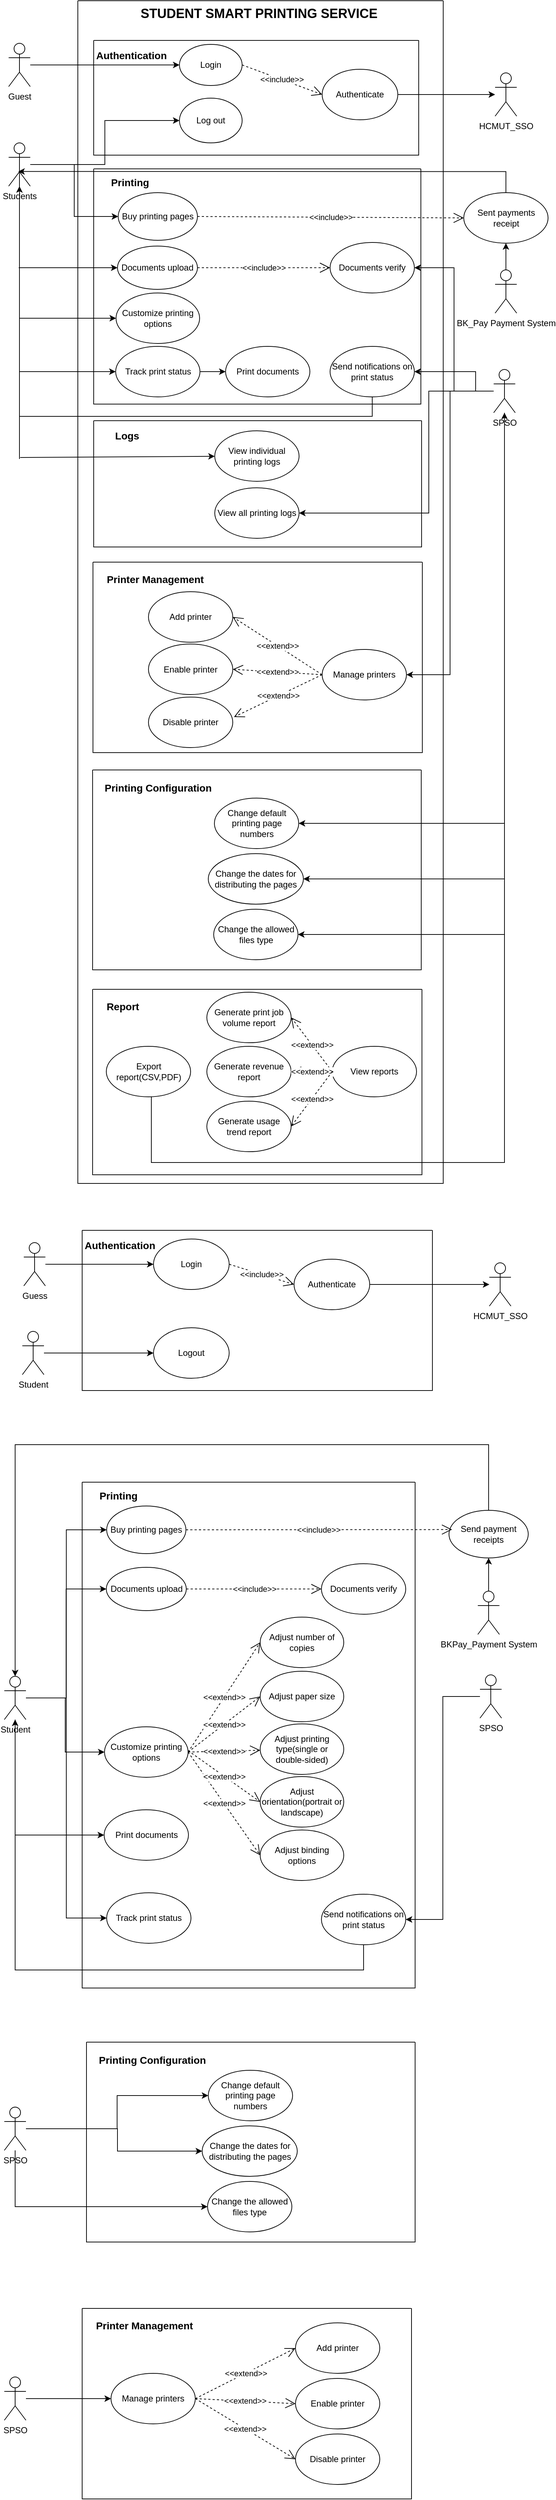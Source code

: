 <mxfile version="24.7.17" pages="2">
  <diagram name="Trang-1" id="F9ZzCfWc5y9HAOjKHEaO">
    <mxGraphModel grid="0" page="1" gridSize="10" guides="1" tooltips="1" connect="1" arrows="1" fold="1" pageScale="1" pageWidth="827" pageHeight="1169" math="0" shadow="0">
      <root>
        <mxCell id="0" />
        <mxCell id="1" parent="0" />
        <mxCell id="7AuzTPa5gizusfw3xbF4-27" style="edgeStyle=orthogonalEdgeStyle;rounded=0;orthogonalLoop=1;jettySize=auto;html=1;" edge="1" parent="1" source="w11APA4pTr4CHPtGHXO6-1" target="7AuzTPa5gizusfw3xbF4-13">
          <mxGeometry relative="1" as="geometry" />
        </mxCell>
        <mxCell id="7AuzTPa5gizusfw3xbF4-52" style="edgeStyle=orthogonalEdgeStyle;rounded=0;orthogonalLoop=1;jettySize=auto;html=1;entryX=0;entryY=0.5;entryDx=0;entryDy=0;" edge="1" parent="1" source="w11APA4pTr4CHPtGHXO6-1" target="7AuzTPa5gizusfw3xbF4-43">
          <mxGeometry relative="1" as="geometry" />
        </mxCell>
        <object label="HCMUT_SSO" Student="" id="7AuzTPa5gizusfw3xbF4-6">
          <mxCell style="shape=umlActor;verticalLabelPosition=bottom;verticalAlign=top;html=1;outlineConnect=0;" vertex="1" parent="1">
            <mxGeometry x="740" y="121" width="30" height="60" as="geometry" />
          </mxCell>
        </object>
        <mxCell id="7AuzTPa5gizusfw3xbF4-29" style="edgeStyle=orthogonalEdgeStyle;rounded=0;orthogonalLoop=1;jettySize=auto;html=1;" edge="1" parent="1" source="7AuzTPa5gizusfw3xbF4-8" target="7AuzTPa5gizusfw3xbF4-25">
          <mxGeometry relative="1" as="geometry" />
        </mxCell>
        <mxCell id="7AuzTPa5gizusfw3xbF4-8" value="Guest&lt;div&gt;&lt;br&gt;&lt;/div&gt;" style="shape=umlActor;verticalLabelPosition=bottom;verticalAlign=top;html=1;outlineConnect=0;" vertex="1" parent="1">
          <mxGeometry x="65" y="80" width="30" height="60" as="geometry" />
        </mxCell>
        <mxCell id="7AuzTPa5gizusfw3xbF4-22" value="" style="swimlane;startSize=0;" vertex="1" parent="1">
          <mxGeometry x="183" y="76" width="451" height="159" as="geometry" />
        </mxCell>
        <mxCell id="7AuzTPa5gizusfw3xbF4-24" value="&lt;b&gt;&lt;font style=&quot;font-size: 14px;&quot;&gt;Authentication&lt;/font&gt;&lt;/b&gt;" style="text;html=1;align=center;verticalAlign=middle;resizable=0;points=[];autosize=1;strokeColor=none;fillColor=none;" vertex="1" parent="7AuzTPa5gizusfw3xbF4-22">
          <mxGeometry x="-6" y="6" width="116" height="29" as="geometry" />
        </mxCell>
        <mxCell id="7AuzTPa5gizusfw3xbF4-36" style="edgeStyle=orthogonalEdgeStyle;rounded=0;orthogonalLoop=1;jettySize=auto;html=1;" edge="1" parent="1" source="7AuzTPa5gizusfw3xbF4-30" target="7AuzTPa5gizusfw3xbF4-6">
          <mxGeometry relative="1" as="geometry" />
        </mxCell>
        <mxCell id="7AuzTPa5gizusfw3xbF4-38" value="" style="swimlane;startSize=0;" vertex="1" parent="1">
          <mxGeometry x="161" y="21" width="507" height="1639" as="geometry" />
        </mxCell>
        <mxCell id="7AuzTPa5gizusfw3xbF4-39" value="&lt;font style=&quot;font-size: 18px;&quot;&gt;&lt;b&gt;STUDENT SMART PRINTING SERVICE&lt;/b&gt;&lt;/font&gt;" style="text;html=1;align=center;verticalAlign=middle;resizable=0;points=[];autosize=1;strokeColor=none;fillColor=none;" vertex="1" parent="7AuzTPa5gizusfw3xbF4-38">
          <mxGeometry x="77" y="1" width="347" height="34" as="geometry" />
        </mxCell>
        <mxCell id="7AuzTPa5gizusfw3xbF4-41" value="" style="swimlane;startSize=0;" vertex="1" parent="7AuzTPa5gizusfw3xbF4-38">
          <mxGeometry x="22" y="233" width="454" height="326" as="geometry" />
        </mxCell>
        <mxCell id="7AuzTPa5gizusfw3xbF4-43" value="Buy printing pages" style="ellipse;whiteSpace=wrap;html=1;" vertex="1" parent="7AuzTPa5gizusfw3xbF4-41">
          <mxGeometry x="34" y="33" width="110" height="66" as="geometry" />
        </mxCell>
        <mxCell id="7AuzTPa5gizusfw3xbF4-44" value="Documents upload" style="ellipse;whiteSpace=wrap;html=1;" vertex="1" parent="7AuzTPa5gizusfw3xbF4-41">
          <mxGeometry x="33" y="107" width="111" height="60" as="geometry" />
        </mxCell>
        <mxCell id="7AuzTPa5gizusfw3xbF4-45" value="Customize printing options" style="ellipse;whiteSpace=wrap;html=1;" vertex="1" parent="7AuzTPa5gizusfw3xbF4-41">
          <mxGeometry x="31" y="172" width="116" height="70" as="geometry" />
        </mxCell>
        <mxCell id="bp_ovz-CfvyycefzQb0q-2" style="edgeStyle=orthogonalEdgeStyle;rounded=0;orthogonalLoop=1;jettySize=auto;html=1;entryX=0;entryY=0.5;entryDx=0;entryDy=0;" edge="1" parent="7AuzTPa5gizusfw3xbF4-41" source="7AuzTPa5gizusfw3xbF4-46" target="bp_ovz-CfvyycefzQb0q-1">
          <mxGeometry relative="1" as="geometry" />
        </mxCell>
        <mxCell id="7AuzTPa5gizusfw3xbF4-46" value="Track print status" style="ellipse;whiteSpace=wrap;html=1;" vertex="1" parent="7AuzTPa5gizusfw3xbF4-41">
          <mxGeometry x="30.5" y="246" width="117" height="70" as="geometry" />
        </mxCell>
        <mxCell id="7AuzTPa5gizusfw3xbF4-49" value="Documents verify" style="ellipse;whiteSpace=wrap;html=1;" vertex="1" parent="7AuzTPa5gizusfw3xbF4-41">
          <mxGeometry x="328" y="102" width="117" height="70" as="geometry" />
        </mxCell>
        <mxCell id="7AuzTPa5gizusfw3xbF4-42" value="&lt;b&gt;&lt;font style=&quot;font-size: 14px;&quot;&gt;Printing&lt;/font&gt;&lt;/b&gt;" style="text;html=1;align=center;verticalAlign=middle;resizable=0;points=[];autosize=1;strokeColor=none;fillColor=none;" vertex="1" parent="7AuzTPa5gizusfw3xbF4-41">
          <mxGeometry x="14" y="4" width="71" height="29" as="geometry" />
        </mxCell>
        <mxCell id="bp_ovz-CfvyycefzQb0q-1" value="Print documents" style="ellipse;whiteSpace=wrap;html=1;" vertex="1" parent="7AuzTPa5gizusfw3xbF4-41">
          <mxGeometry x="183" y="246" width="117" height="70" as="geometry" />
        </mxCell>
        <mxCell id="bp_ovz-CfvyycefzQb0q-3" value="Send notifications on print status" style="ellipse;whiteSpace=wrap;html=1;" vertex="1" parent="7AuzTPa5gizusfw3xbF4-41">
          <mxGeometry x="328" y="246" width="117" height="70" as="geometry" />
        </mxCell>
        <mxCell id="f--tGwsfLxrG8ZJ6IFNy-4" value="&amp;lt;&amp;lt;include&amp;gt;&amp;gt;" style="endArrow=open;endSize=12;dashed=1;html=1;rounded=0;exitX=1;exitY=0.5;exitDx=0;exitDy=0;entryX=0;entryY=0.5;entryDx=0;entryDy=0;" edge="1" parent="7AuzTPa5gizusfw3xbF4-41" source="7AuzTPa5gizusfw3xbF4-44" target="7AuzTPa5gizusfw3xbF4-49">
          <mxGeometry width="160" relative="1" as="geometry">
            <mxPoint x="226" y="-124" as="sourcePoint" />
            <mxPoint x="337" y="-83" as="targetPoint" />
          </mxGeometry>
        </mxCell>
        <mxCell id="7AuzTPa5gizusfw3xbF4-25" value="Login" style="ellipse;whiteSpace=wrap;html=1;" vertex="1" parent="7AuzTPa5gizusfw3xbF4-38">
          <mxGeometry x="141" y="60.5" width="87" height="57" as="geometry" />
        </mxCell>
        <mxCell id="7AuzTPa5gizusfw3xbF4-63" value="" style="swimlane;startSize=0;" vertex="1" parent="7AuzTPa5gizusfw3xbF4-38">
          <mxGeometry x="22" y="582" width="455" height="175" as="geometry" />
        </mxCell>
        <mxCell id="7AuzTPa5gizusfw3xbF4-65" value="View individual printing logs" style="ellipse;whiteSpace=wrap;html=1;" vertex="1" parent="7AuzTPa5gizusfw3xbF4-63">
          <mxGeometry x="168" y="14" width="117" height="70" as="geometry" />
        </mxCell>
        <mxCell id="7AuzTPa5gizusfw3xbF4-66" value="View all printing logs" style="ellipse;whiteSpace=wrap;html=1;" vertex="1" parent="7AuzTPa5gizusfw3xbF4-63">
          <mxGeometry x="168" y="93" width="117" height="70" as="geometry" />
        </mxCell>
        <mxCell id="7AuzTPa5gizusfw3xbF4-64" value="&lt;font style=&quot;font-size: 14px;&quot;&gt;&lt;b&gt;Logs&lt;/b&gt;&lt;/font&gt;" style="text;html=1;align=center;verticalAlign=middle;resizable=0;points=[];autosize=1;strokeColor=none;fillColor=none;" vertex="1" parent="7AuzTPa5gizusfw3xbF4-63">
          <mxGeometry x="20" y="6" width="51" height="29" as="geometry" />
        </mxCell>
        <mxCell id="7AuzTPa5gizusfw3xbF4-70" value="" style="swimlane;startSize=0;" vertex="1" parent="7AuzTPa5gizusfw3xbF4-38">
          <mxGeometry x="21" y="778" width="457" height="264" as="geometry" />
        </mxCell>
        <mxCell id="7AuzTPa5gizusfw3xbF4-71" value="&lt;span style=&quot;font-size: 14px;&quot;&gt;&lt;b&gt;Printer Management&lt;/b&gt;&lt;/span&gt;" style="text;html=1;align=center;verticalAlign=middle;resizable=0;points=[];autosize=1;strokeColor=none;fillColor=none;" vertex="1" parent="7AuzTPa5gizusfw3xbF4-70">
          <mxGeometry x="9" y="9" width="153" height="29" as="geometry" />
        </mxCell>
        <mxCell id="7AuzTPa5gizusfw3xbF4-74" value="Manage printers" style="ellipse;whiteSpace=wrap;html=1;" vertex="1" parent="7AuzTPa5gizusfw3xbF4-70">
          <mxGeometry x="318" y="121" width="117" height="70" as="geometry" />
        </mxCell>
        <mxCell id="7AuzTPa5gizusfw3xbF4-76" value="Add printer" style="ellipse;whiteSpace=wrap;html=1;" vertex="1" parent="7AuzTPa5gizusfw3xbF4-70">
          <mxGeometry x="77" y="41" width="117" height="70" as="geometry" />
        </mxCell>
        <mxCell id="7AuzTPa5gizusfw3xbF4-78" value="Enable printer" style="ellipse;whiteSpace=wrap;html=1;" vertex="1" parent="7AuzTPa5gizusfw3xbF4-70">
          <mxGeometry x="77" y="113.5" width="117" height="70" as="geometry" />
        </mxCell>
        <mxCell id="7AuzTPa5gizusfw3xbF4-79" value="Disable printer" style="ellipse;whiteSpace=wrap;html=1;" vertex="1" parent="7AuzTPa5gizusfw3xbF4-70">
          <mxGeometry x="77" y="187" width="117" height="70" as="geometry" />
        </mxCell>
        <mxCell id="f--tGwsfLxrG8ZJ6IFNy-5" value="&amp;lt;&amp;lt;extend&amp;gt;&amp;gt;" style="endArrow=open;endSize=12;dashed=1;html=1;rounded=0;exitX=0;exitY=0.5;exitDx=0;exitDy=0;entryX=1;entryY=0.5;entryDx=0;entryDy=0;" edge="1" parent="7AuzTPa5gizusfw3xbF4-70" source="7AuzTPa5gizusfw3xbF4-74" target="7AuzTPa5gizusfw3xbF4-76">
          <mxGeometry width="160" relative="1" as="geometry">
            <mxPoint x="246" y="60" as="sourcePoint" />
            <mxPoint x="357" y="101" as="targetPoint" />
          </mxGeometry>
        </mxCell>
        <mxCell id="f--tGwsfLxrG8ZJ6IFNy-6" value="&amp;lt;&amp;lt;extend&amp;gt;&amp;gt;" style="endArrow=open;endSize=12;dashed=1;html=1;rounded=0;exitX=0;exitY=0.5;exitDx=0;exitDy=0;entryX=1;entryY=0.5;entryDx=0;entryDy=0;" edge="1" parent="7AuzTPa5gizusfw3xbF4-70" source="7AuzTPa5gizusfw3xbF4-74" target="7AuzTPa5gizusfw3xbF4-78">
          <mxGeometry width="160" relative="1" as="geometry">
            <mxPoint x="328" y="166" as="sourcePoint" />
            <mxPoint x="204" y="86" as="targetPoint" />
          </mxGeometry>
        </mxCell>
        <mxCell id="f--tGwsfLxrG8ZJ6IFNy-7" value="&amp;lt;&amp;lt;extend&amp;gt;&amp;gt;" style="endArrow=open;endSize=12;dashed=1;html=1;rounded=0;exitX=0;exitY=0.5;exitDx=0;exitDy=0;entryX=1.014;entryY=0.395;entryDx=0;entryDy=0;entryPerimeter=0;" edge="1" parent="7AuzTPa5gizusfw3xbF4-70" source="7AuzTPa5gizusfw3xbF4-74" target="7AuzTPa5gizusfw3xbF4-79">
          <mxGeometry width="160" relative="1" as="geometry">
            <mxPoint x="338" y="176" as="sourcePoint" />
            <mxPoint x="214" y="96" as="targetPoint" />
          </mxGeometry>
        </mxCell>
        <mxCell id="7AuzTPa5gizusfw3xbF4-83" value="" style="swimlane;startSize=0;" vertex="1" parent="7AuzTPa5gizusfw3xbF4-38">
          <mxGeometry x="20.5" y="1066" width="456" height="277" as="geometry" />
        </mxCell>
        <mxCell id="7AuzTPa5gizusfw3xbF4-84" value="&lt;font style=&quot;font-size: 14px;&quot;&gt;&lt;b&gt;Printing Configuration&lt;/b&gt;&lt;/font&gt;" style="text;html=1;align=center;verticalAlign=middle;resizable=0;points=[];autosize=1;strokeColor=none;fillColor=none;" vertex="1" parent="7AuzTPa5gizusfw3xbF4-83">
          <mxGeometry x="7" y="10" width="167" height="29" as="geometry" />
        </mxCell>
        <mxCell id="7AuzTPa5gizusfw3xbF4-86" value="Change default printing page numbers" style="ellipse;whiteSpace=wrap;html=1;" vertex="1" parent="7AuzTPa5gizusfw3xbF4-83">
          <mxGeometry x="169" y="39" width="117" height="70" as="geometry" />
        </mxCell>
        <mxCell id="7AuzTPa5gizusfw3xbF4-87" value="Change the dates for distributing the pages" style="ellipse;whiteSpace=wrap;html=1;" vertex="1" parent="7AuzTPa5gizusfw3xbF4-83">
          <mxGeometry x="160.5" y="116" width="132" height="70" as="geometry" />
        </mxCell>
        <mxCell id="7AuzTPa5gizusfw3xbF4-88" value="Change the allowed files type" style="ellipse;whiteSpace=wrap;html=1;" vertex="1" parent="7AuzTPa5gizusfw3xbF4-83">
          <mxGeometry x="168" y="193" width="117" height="70" as="geometry" />
        </mxCell>
        <mxCell id="7AuzTPa5gizusfw3xbF4-93" value="" style="swimlane;startSize=0;" vertex="1" parent="7AuzTPa5gizusfw3xbF4-38">
          <mxGeometry x="20.5" y="1370" width="457" height="257" as="geometry" />
        </mxCell>
        <mxCell id="7AuzTPa5gizusfw3xbF4-94" value="&lt;font style=&quot;font-size: 14px;&quot;&gt;&lt;b&gt;Report&lt;/b&gt;&lt;/font&gt;" style="text;html=1;align=center;verticalAlign=middle;resizable=0;points=[];autosize=1;strokeColor=none;fillColor=none;" vertex="1" parent="7AuzTPa5gizusfw3xbF4-93">
          <mxGeometry x="9.5" y="9" width="63" height="29" as="geometry" />
        </mxCell>
        <mxCell id="7AuzTPa5gizusfw3xbF4-95" value="View reports" style="ellipse;whiteSpace=wrap;html=1;" vertex="1" parent="7AuzTPa5gizusfw3xbF4-93">
          <mxGeometry x="332.5" y="79" width="117" height="70" as="geometry" />
        </mxCell>
        <mxCell id="7AuzTPa5gizusfw3xbF4-96" value="Generate print job volume report" style="ellipse;whiteSpace=wrap;html=1;" vertex="1" parent="7AuzTPa5gizusfw3xbF4-93">
          <mxGeometry x="158.5" y="4" width="117" height="70" as="geometry" />
        </mxCell>
        <mxCell id="7AuzTPa5gizusfw3xbF4-97" value="Generate revenue report" style="ellipse;whiteSpace=wrap;html=1;" vertex="1" parent="7AuzTPa5gizusfw3xbF4-93">
          <mxGeometry x="158.5" y="79" width="117" height="70" as="geometry" />
        </mxCell>
        <mxCell id="7AuzTPa5gizusfw3xbF4-98" value="Generate usage trend report" style="ellipse;whiteSpace=wrap;html=1;" vertex="1" parent="7AuzTPa5gizusfw3xbF4-93">
          <mxGeometry x="158.5" y="155" width="117" height="70" as="geometry" />
        </mxCell>
        <mxCell id="7AuzTPa5gizusfw3xbF4-115" value="Export report(CSV,PDF)" style="ellipse;whiteSpace=wrap;html=1;" vertex="1" parent="7AuzTPa5gizusfw3xbF4-93">
          <mxGeometry x="19" y="79" width="117" height="70" as="geometry" />
        </mxCell>
        <mxCell id="f--tGwsfLxrG8ZJ6IFNy-8" value="&amp;lt;&amp;lt;extend&amp;gt;&amp;gt;" style="endArrow=open;endSize=12;dashed=1;html=1;rounded=0;exitX=0;exitY=0.5;exitDx=0;exitDy=0;entryX=1;entryY=0.5;entryDx=0;entryDy=0;" edge="1" parent="7AuzTPa5gizusfw3xbF4-93" source="7AuzTPa5gizusfw3xbF4-95" target="7AuzTPa5gizusfw3xbF4-96">
          <mxGeometry width="160" relative="1" as="geometry">
            <mxPoint x="348.5" y="-406" as="sourcePoint" />
            <mxPoint x="224.5" y="-486" as="targetPoint" />
          </mxGeometry>
        </mxCell>
        <mxCell id="f--tGwsfLxrG8ZJ6IFNy-9" value="&amp;lt;&amp;lt;extend&amp;gt;&amp;gt;" style="endArrow=open;endSize=12;dashed=1;html=1;rounded=0;exitX=0;exitY=0.5;exitDx=0;exitDy=0;entryX=1;entryY=0.5;entryDx=0;entryDy=0;" edge="1" parent="7AuzTPa5gizusfw3xbF4-93" source="7AuzTPa5gizusfw3xbF4-95" target="7AuzTPa5gizusfw3xbF4-97">
          <mxGeometry width="160" relative="1" as="geometry">
            <mxPoint x="343" y="124" as="sourcePoint" />
            <mxPoint x="286" y="49" as="targetPoint" />
          </mxGeometry>
        </mxCell>
        <mxCell id="f--tGwsfLxrG8ZJ6IFNy-10" value="&amp;lt;&amp;lt;extend&amp;gt;&amp;gt;" style="endArrow=open;endSize=12;dashed=1;html=1;rounded=0;exitX=0;exitY=0.5;exitDx=0;exitDy=0;entryX=1;entryY=0.5;entryDx=0;entryDy=0;" edge="1" parent="7AuzTPa5gizusfw3xbF4-93" source="7AuzTPa5gizusfw3xbF4-95" target="7AuzTPa5gizusfw3xbF4-98">
          <mxGeometry width="160" relative="1" as="geometry">
            <mxPoint x="353" y="134" as="sourcePoint" />
            <mxPoint x="296" y="59" as="targetPoint" />
          </mxGeometry>
        </mxCell>
        <mxCell id="7AuzTPa5gizusfw3xbF4-13" value="Log out" style="ellipse;whiteSpace=wrap;html=1;" vertex="1" parent="7AuzTPa5gizusfw3xbF4-38">
          <mxGeometry x="141" y="135" width="87" height="62" as="geometry" />
        </mxCell>
        <mxCell id="7AuzTPa5gizusfw3xbF4-30" value="Authenticate" style="ellipse;whiteSpace=wrap;html=1;" vertex="1" parent="7AuzTPa5gizusfw3xbF4-38">
          <mxGeometry x="339" y="95" width="105" height="70" as="geometry" />
        </mxCell>
        <mxCell id="f--tGwsfLxrG8ZJ6IFNy-1" value="&amp;lt;&amp;lt;include&amp;gt;&amp;gt;" style="endArrow=open;endSize=12;dashed=1;html=1;rounded=0;exitX=1;exitY=0.5;exitDx=0;exitDy=0;entryX=0;entryY=0.5;entryDx=0;entryDy=0;" edge="1" parent="7AuzTPa5gizusfw3xbF4-38" source="7AuzTPa5gizusfw3xbF4-25" target="7AuzTPa5gizusfw3xbF4-30">
          <mxGeometry width="160" relative="1" as="geometry">
            <mxPoint x="171" y="374" as="sourcePoint" />
            <mxPoint x="331" y="374" as="targetPoint" />
          </mxGeometry>
        </mxCell>
        <mxCell id="7AuzTPa5gizusfw3xbF4-51" style="edgeStyle=orthogonalEdgeStyle;rounded=0;orthogonalLoop=1;jettySize=auto;html=1;entryX=1;entryY=0.5;entryDx=0;entryDy=0;" edge="1" parent="1" source="7AuzTPa5gizusfw3xbF4-47" target="7AuzTPa5gizusfw3xbF4-49">
          <mxGeometry relative="1" as="geometry" />
        </mxCell>
        <mxCell id="7AuzTPa5gizusfw3xbF4-69" style="edgeStyle=orthogonalEdgeStyle;rounded=0;orthogonalLoop=1;jettySize=auto;html=1;entryX=1;entryY=0.5;entryDx=0;entryDy=0;" edge="1" parent="1" source="7AuzTPa5gizusfw3xbF4-47" target="7AuzTPa5gizusfw3xbF4-66">
          <mxGeometry relative="1" as="geometry">
            <Array as="points">
              <mxPoint x="648" y="562" />
              <mxPoint x="648" y="731" />
            </Array>
          </mxGeometry>
        </mxCell>
        <mxCell id="7AuzTPa5gizusfw3xbF4-75" style="edgeStyle=orthogonalEdgeStyle;rounded=0;orthogonalLoop=1;jettySize=auto;html=1;entryX=1;entryY=0.5;entryDx=0;entryDy=0;" edge="1" parent="1" source="7AuzTPa5gizusfw3xbF4-47" target="7AuzTPa5gizusfw3xbF4-74">
          <mxGeometry relative="1" as="geometry" />
        </mxCell>
        <mxCell id="7AuzTPa5gizusfw3xbF4-131" style="edgeStyle=orthogonalEdgeStyle;rounded=0;orthogonalLoop=1;jettySize=auto;html=1;entryX=1;entryY=0.5;entryDx=0;entryDy=0;" edge="1" parent="1" source="7AuzTPa5gizusfw3xbF4-47" target="7AuzTPa5gizusfw3xbF4-86">
          <mxGeometry relative="1" as="geometry">
            <Array as="points">
              <mxPoint x="753" y="1161" />
            </Array>
          </mxGeometry>
        </mxCell>
        <mxCell id="7AuzTPa5gizusfw3xbF4-132" style="edgeStyle=orthogonalEdgeStyle;rounded=0;orthogonalLoop=1;jettySize=auto;html=1;entryX=1;entryY=0.5;entryDx=0;entryDy=0;" edge="1" parent="1" source="7AuzTPa5gizusfw3xbF4-47" target="7AuzTPa5gizusfw3xbF4-87">
          <mxGeometry relative="1" as="geometry">
            <Array as="points">
              <mxPoint x="753" y="1238" />
            </Array>
          </mxGeometry>
        </mxCell>
        <mxCell id="7AuzTPa5gizusfw3xbF4-133" style="edgeStyle=orthogonalEdgeStyle;rounded=0;orthogonalLoop=1;jettySize=auto;html=1;entryX=1;entryY=0.5;entryDx=0;entryDy=0;" edge="1" parent="1" source="7AuzTPa5gizusfw3xbF4-47" target="7AuzTPa5gizusfw3xbF4-88">
          <mxGeometry relative="1" as="geometry">
            <Array as="points">
              <mxPoint x="753" y="1315" />
            </Array>
          </mxGeometry>
        </mxCell>
        <mxCell id="bp_ovz-CfvyycefzQb0q-4" style="edgeStyle=orthogonalEdgeStyle;rounded=0;orthogonalLoop=1;jettySize=auto;html=1;" edge="1" parent="1" source="7AuzTPa5gizusfw3xbF4-47" target="bp_ovz-CfvyycefzQb0q-3">
          <mxGeometry relative="1" as="geometry">
            <Array as="points">
              <mxPoint x="713" y="562" />
              <mxPoint x="713" y="535" />
            </Array>
          </mxGeometry>
        </mxCell>
        <mxCell id="7AuzTPa5gizusfw3xbF4-47" value="SPSO&lt;div&gt;&lt;br&gt;&lt;/div&gt;" style="shape=umlActor;verticalLabelPosition=bottom;verticalAlign=top;html=1;outlineConnect=0;" vertex="1" parent="1">
          <mxGeometry x="738" y="532" width="30" height="60" as="geometry" />
        </mxCell>
        <mxCell id="7AuzTPa5gizusfw3xbF4-58" value="" style="edgeStyle=orthogonalEdgeStyle;rounded=0;orthogonalLoop=1;jettySize=auto;html=1;" edge="1" parent="1" source="7AuzTPa5gizusfw3xbF4-48" target="7AuzTPa5gizusfw3xbF4-57">
          <mxGeometry relative="1" as="geometry" />
        </mxCell>
        <mxCell id="7AuzTPa5gizusfw3xbF4-48" value="BK_Pay Payment System" style="shape=umlActor;verticalLabelPosition=bottom;verticalAlign=top;html=1;outlineConnect=0;" vertex="1" parent="1">
          <mxGeometry x="740" y="394" width="30" height="60" as="geometry" />
        </mxCell>
        <mxCell id="7AuzTPa5gizusfw3xbF4-54" value="" style="endArrow=classic;html=1;rounded=0;entryX=0;entryY=0.5;entryDx=0;entryDy=0;" edge="1" parent="1" target="7AuzTPa5gizusfw3xbF4-44">
          <mxGeometry width="50" height="50" relative="1" as="geometry">
            <mxPoint x="79" y="391" as="sourcePoint" />
            <mxPoint x="318" y="409" as="targetPoint" />
          </mxGeometry>
        </mxCell>
        <mxCell id="7AuzTPa5gizusfw3xbF4-55" value="" style="endArrow=none;html=1;rounded=0;" edge="1" parent="1" target="w11APA4pTr4CHPtGHXO6-1">
          <mxGeometry width="50" height="50" relative="1" as="geometry">
            <mxPoint x="80" y="419" as="sourcePoint" />
            <mxPoint x="318" y="409" as="targetPoint" />
          </mxGeometry>
        </mxCell>
        <mxCell id="7AuzTPa5gizusfw3xbF4-57" value="Sent payments receipt" style="ellipse;whiteSpace=wrap;html=1;" vertex="1" parent="1">
          <mxGeometry x="696.5" y="287" width="117" height="70" as="geometry" />
        </mxCell>
        <mxCell id="7AuzTPa5gizusfw3xbF4-67" value="" style="endArrow=none;html=1;rounded=0;" edge="1" parent="1" source="w11APA4pTr4CHPtGHXO6-1">
          <mxGeometry width="50" height="50" relative="1" as="geometry">
            <mxPoint x="80" y="258" as="sourcePoint" />
            <mxPoint x="80" y="656" as="targetPoint" />
          </mxGeometry>
        </mxCell>
        <mxCell id="7AuzTPa5gizusfw3xbF4-68" value="" style="endArrow=classic;html=1;rounded=0;" edge="1" parent="1" target="7AuzTPa5gizusfw3xbF4-65">
          <mxGeometry width="50" height="50" relative="1" as="geometry">
            <mxPoint x="81" y="654" as="sourcePoint" />
            <mxPoint x="318" y="499" as="targetPoint" />
          </mxGeometry>
        </mxCell>
        <mxCell id="7AuzTPa5gizusfw3xbF4-85" value="" style="endArrow=none;html=1;rounded=0;" edge="1" parent="1" target="w11APA4pTr4CHPtGHXO6-1">
          <mxGeometry width="50" height="50" relative="1" as="geometry">
            <mxPoint x="80" y="258" as="sourcePoint" />
            <mxPoint x="76" y="724" as="targetPoint" />
          </mxGeometry>
        </mxCell>
        <mxCell id="7AuzTPa5gizusfw3xbF4-129" style="edgeStyle=orthogonalEdgeStyle;rounded=0;orthogonalLoop=1;jettySize=auto;html=1;entryX=0;entryY=0.5;entryDx=0;entryDy=0;" edge="1" parent="1" source="w11APA4pTr4CHPtGHXO6-1" target="7AuzTPa5gizusfw3xbF4-45">
          <mxGeometry relative="1" as="geometry">
            <Array as="points">
              <mxPoint x="80" y="461" />
            </Array>
          </mxGeometry>
        </mxCell>
        <mxCell id="7AuzTPa5gizusfw3xbF4-130" style="edgeStyle=orthogonalEdgeStyle;rounded=0;orthogonalLoop=1;jettySize=auto;html=1;entryX=0;entryY=0.5;entryDx=0;entryDy=0;" edge="1" parent="1" source="w11APA4pTr4CHPtGHXO6-1" target="7AuzTPa5gizusfw3xbF4-46">
          <mxGeometry relative="1" as="geometry">
            <Array as="points">
              <mxPoint x="80" y="535" />
            </Array>
          </mxGeometry>
        </mxCell>
        <mxCell id="w11APA4pTr4CHPtGHXO6-1" value="Students" style="shape=umlActor;verticalLabelPosition=bottom;verticalAlign=top;html=1;outlineConnect=0;strokeColor=#000000;" vertex="1" parent="1">
          <mxGeometry x="65" y="218" width="30" height="60" as="geometry" />
        </mxCell>
        <mxCell id="7AuzTPa5gizusfw3xbF4-122" style="edgeStyle=orthogonalEdgeStyle;rounded=0;orthogonalLoop=1;jettySize=auto;html=1;" edge="1" parent="1" source="7AuzTPa5gizusfw3xbF4-115" target="7AuzTPa5gizusfw3xbF4-47">
          <mxGeometry relative="1" as="geometry">
            <Array as="points">
              <mxPoint x="263" y="1631" />
              <mxPoint x="753" y="1631" />
            </Array>
          </mxGeometry>
        </mxCell>
        <mxCell id="bp_ovz-CfvyycefzQb0q-5" style="edgeStyle=orthogonalEdgeStyle;rounded=0;orthogonalLoop=1;jettySize=auto;html=1;" edge="1" parent="1" source="bp_ovz-CfvyycefzQb0q-3" target="w11APA4pTr4CHPtGHXO6-1">
          <mxGeometry relative="1" as="geometry">
            <Array as="points">
              <mxPoint x="570" y="597" />
              <mxPoint x="80" y="597" />
            </Array>
          </mxGeometry>
        </mxCell>
        <mxCell id="bp_ovz-CfvyycefzQb0q-6" value="" style="swimlane;startSize=0;" vertex="1" parent="1">
          <mxGeometry x="167" y="1725" width="486" height="222" as="geometry" />
        </mxCell>
        <mxCell id="bp_ovz-CfvyycefzQb0q-7" value="&lt;b&gt;&lt;font style=&quot;font-size: 14px;&quot;&gt;Authentication&lt;/font&gt;&lt;/b&gt;" style="text;html=1;align=center;verticalAlign=middle;resizable=0;points=[];autosize=1;strokeColor=none;fillColor=none;" vertex="1" parent="bp_ovz-CfvyycefzQb0q-6">
          <mxGeometry x="-6" y="6" width="116" height="29" as="geometry" />
        </mxCell>
        <mxCell id="bp_ovz-CfvyycefzQb0q-8" value="Authenticate" style="ellipse;whiteSpace=wrap;html=1;" vertex="1" parent="bp_ovz-CfvyycefzQb0q-6">
          <mxGeometry x="294" y="40" width="105" height="70" as="geometry" />
        </mxCell>
        <mxCell id="bp_ovz-CfvyycefzQb0q-10" value="Login" style="ellipse;whiteSpace=wrap;html=1;" vertex="1" parent="bp_ovz-CfvyycefzQb0q-6">
          <mxGeometry x="99" y="12" width="105" height="70" as="geometry" />
        </mxCell>
        <mxCell id="bp_ovz-CfvyycefzQb0q-11" value="Logout" style="ellipse;whiteSpace=wrap;html=1;" vertex="1" parent="bp_ovz-CfvyycefzQb0q-6">
          <mxGeometry x="99" y="135" width="105" height="70" as="geometry" />
        </mxCell>
        <mxCell id="f--tGwsfLxrG8ZJ6IFNy-11" value="&amp;lt;&amp;lt;include&amp;gt;&amp;gt;" style="endArrow=open;endSize=12;dashed=1;html=1;rounded=0;exitX=1;exitY=0.5;exitDx=0;exitDy=0;entryX=0;entryY=0.5;entryDx=0;entryDy=0;" edge="1" parent="bp_ovz-CfvyycefzQb0q-6" source="bp_ovz-CfvyycefzQb0q-10" target="bp_ovz-CfvyycefzQb0q-8">
          <mxGeometry width="160" relative="1" as="geometry">
            <mxPoint x="208" y="94" as="sourcePoint" />
            <mxPoint x="319" y="135" as="targetPoint" />
          </mxGeometry>
        </mxCell>
        <mxCell id="bp_ovz-CfvyycefzQb0q-15" style="edgeStyle=orthogonalEdgeStyle;rounded=0;orthogonalLoop=1;jettySize=auto;html=1;" edge="1" parent="1" source="bp_ovz-CfvyycefzQb0q-12" target="bp_ovz-CfvyycefzQb0q-10">
          <mxGeometry relative="1" as="geometry" />
        </mxCell>
        <mxCell id="bp_ovz-CfvyycefzQb0q-12" value="Guess" style="shape=umlActor;verticalLabelPosition=bottom;verticalAlign=top;html=1;outlineConnect=0;" vertex="1" parent="1">
          <mxGeometry x="86" y="1742" width="30" height="60" as="geometry" />
        </mxCell>
        <mxCell id="bp_ovz-CfvyycefzQb0q-16" style="edgeStyle=orthogonalEdgeStyle;rounded=0;orthogonalLoop=1;jettySize=auto;html=1;entryX=0;entryY=0.5;entryDx=0;entryDy=0;" edge="1" parent="1" source="bp_ovz-CfvyycefzQb0q-13" target="bp_ovz-CfvyycefzQb0q-11">
          <mxGeometry relative="1" as="geometry" />
        </mxCell>
        <mxCell id="bp_ovz-CfvyycefzQb0q-13" value="Student" style="shape=umlActor;verticalLabelPosition=bottom;verticalAlign=top;html=1;outlineConnect=0;" vertex="1" parent="1">
          <mxGeometry x="84" y="1865" width="30" height="60" as="geometry" />
        </mxCell>
        <mxCell id="bp_ovz-CfvyycefzQb0q-14" value="HCMUT_SSO" style="shape=umlActor;verticalLabelPosition=bottom;verticalAlign=top;html=1;outlineConnect=0;" vertex="1" parent="1">
          <mxGeometry x="732" y="1770" width="30" height="60" as="geometry" />
        </mxCell>
        <mxCell id="bp_ovz-CfvyycefzQb0q-19" value="" style="swimlane;startSize=0;" vertex="1" parent="1">
          <mxGeometry x="167" y="2074" width="462" height="701" as="geometry" />
        </mxCell>
        <mxCell id="bp_ovz-CfvyycefzQb0q-20" value="Buy printing pages" style="ellipse;whiteSpace=wrap;html=1;" vertex="1" parent="bp_ovz-CfvyycefzQb0q-19">
          <mxGeometry x="34" y="33" width="110" height="66" as="geometry" />
        </mxCell>
        <mxCell id="bp_ovz-CfvyycefzQb0q-21" value="Documents upload" style="ellipse;whiteSpace=wrap;html=1;" vertex="1" parent="bp_ovz-CfvyycefzQb0q-19">
          <mxGeometry x="33.5" y="118" width="111" height="60" as="geometry" />
        </mxCell>
        <mxCell id="bp_ovz-CfvyycefzQb0q-22" value="Customize printing options" style="ellipse;whiteSpace=wrap;html=1;" vertex="1" parent="bp_ovz-CfvyycefzQb0q-19">
          <mxGeometry x="31" y="339" width="116" height="70" as="geometry" />
        </mxCell>
        <mxCell id="bp_ovz-CfvyycefzQb0q-24" value="Track print status" style="ellipse;whiteSpace=wrap;html=1;" vertex="1" parent="bp_ovz-CfvyycefzQb0q-19">
          <mxGeometry x="34" y="569" width="117" height="70" as="geometry" />
        </mxCell>
        <mxCell id="bp_ovz-CfvyycefzQb0q-25" value="Documents verify" style="ellipse;whiteSpace=wrap;html=1;" vertex="1" parent="bp_ovz-CfvyycefzQb0q-19">
          <mxGeometry x="332" y="113" width="117" height="70" as="geometry" />
        </mxCell>
        <mxCell id="bp_ovz-CfvyycefzQb0q-26" value="&lt;b&gt;&lt;font style=&quot;font-size: 14px;&quot;&gt;Printing&lt;/font&gt;&lt;/b&gt;" style="text;html=1;align=center;verticalAlign=middle;resizable=0;points=[];autosize=1;strokeColor=none;fillColor=none;" vertex="1" parent="bp_ovz-CfvyycefzQb0q-19">
          <mxGeometry x="14" y="4" width="71" height="29" as="geometry" />
        </mxCell>
        <mxCell id="bp_ovz-CfvyycefzQb0q-28" value="Print documents" style="ellipse;whiteSpace=wrap;html=1;" vertex="1" parent="bp_ovz-CfvyycefzQb0q-19">
          <mxGeometry x="30.5" y="454" width="117" height="70" as="geometry" />
        </mxCell>
        <mxCell id="bp_ovz-CfvyycefzQb0q-29" value="Send notifications on print status" style="ellipse;whiteSpace=wrap;html=1;" vertex="1" parent="bp_ovz-CfvyycefzQb0q-19">
          <mxGeometry x="332" y="571" width="117" height="70" as="geometry" />
        </mxCell>
        <mxCell id="bp_ovz-CfvyycefzQb0q-45" value="Adjust number of copies" style="ellipse;whiteSpace=wrap;html=1;" vertex="1" parent="bp_ovz-CfvyycefzQb0q-19">
          <mxGeometry x="247" y="187" width="116" height="70" as="geometry" />
        </mxCell>
        <mxCell id="bp_ovz-CfvyycefzQb0q-46" value="Adjust paper size" style="ellipse;whiteSpace=wrap;html=1;" vertex="1" parent="bp_ovz-CfvyycefzQb0q-19">
          <mxGeometry x="247" y="262" width="116" height="70" as="geometry" />
        </mxCell>
        <mxCell id="bp_ovz-CfvyycefzQb0q-47" value="Adjust printing type(single or double-sided)" style="ellipse;whiteSpace=wrap;html=1;" vertex="1" parent="bp_ovz-CfvyycefzQb0q-19">
          <mxGeometry x="247" y="335" width="116" height="70" as="geometry" />
        </mxCell>
        <mxCell id="bp_ovz-CfvyycefzQb0q-48" value="Adjust orientation(portrait or landscape)" style="ellipse;whiteSpace=wrap;html=1;" vertex="1" parent="bp_ovz-CfvyycefzQb0q-19">
          <mxGeometry x="247" y="408" width="116" height="70" as="geometry" />
        </mxCell>
        <mxCell id="bp_ovz-CfvyycefzQb0q-49" value="Adjust binding options" style="ellipse;whiteSpace=wrap;html=1;" vertex="1" parent="bp_ovz-CfvyycefzQb0q-19">
          <mxGeometry x="247" y="482" width="116" height="70" as="geometry" />
        </mxCell>
        <mxCell id="f--tGwsfLxrG8ZJ6IFNy-14" value="&amp;lt;&amp;lt;include&amp;gt;&amp;gt;" style="endArrow=open;endSize=12;dashed=1;html=1;rounded=0;exitX=1;exitY=0.5;exitDx=0;exitDy=0;" edge="1" parent="bp_ovz-CfvyycefzQb0q-19" source="bp_ovz-CfvyycefzQb0q-21" target="bp_ovz-CfvyycefzQb0q-25">
          <mxGeometry width="160" relative="1" as="geometry">
            <mxPoint x="154" y="76" as="sourcePoint" />
            <mxPoint x="523" y="76" as="targetPoint" />
          </mxGeometry>
        </mxCell>
        <mxCell id="f--tGwsfLxrG8ZJ6IFNy-15" value="&amp;lt;&amp;lt;extend&amp;gt;&amp;gt;" style="endArrow=open;endSize=12;dashed=1;html=1;rounded=0;exitX=1;exitY=0.5;exitDx=0;exitDy=0;entryX=0;entryY=0.5;entryDx=0;entryDy=0;" edge="1" parent="bp_ovz-CfvyycefzQb0q-19" source="bp_ovz-CfvyycefzQb0q-22" target="bp_ovz-CfvyycefzQb0q-45">
          <mxGeometry width="160" relative="1" as="geometry">
            <mxPoint x="155" y="158" as="sourcePoint" />
            <mxPoint x="342" y="158" as="targetPoint" />
          </mxGeometry>
        </mxCell>
        <mxCell id="f--tGwsfLxrG8ZJ6IFNy-16" value="&amp;lt;&amp;lt;extend&amp;gt;&amp;gt;" style="endArrow=open;endSize=12;dashed=1;html=1;rounded=0;exitX=1;exitY=0.5;exitDx=0;exitDy=0;entryX=0;entryY=0.5;entryDx=0;entryDy=0;" edge="1" parent="bp_ovz-CfvyycefzQb0q-19" source="bp_ovz-CfvyycefzQb0q-22" target="bp_ovz-CfvyycefzQb0q-46">
          <mxGeometry width="160" relative="1" as="geometry">
            <mxPoint x="157" y="384" as="sourcePoint" />
            <mxPoint x="257" y="232" as="targetPoint" />
          </mxGeometry>
        </mxCell>
        <mxCell id="f--tGwsfLxrG8ZJ6IFNy-17" value="&amp;lt;&amp;lt;extend&amp;gt;&amp;gt;" style="endArrow=open;endSize=12;dashed=1;html=1;rounded=0;exitX=1;exitY=0.5;exitDx=0;exitDy=0;" edge="1" parent="bp_ovz-CfvyycefzQb0q-19" source="bp_ovz-CfvyycefzQb0q-22" target="bp_ovz-CfvyycefzQb0q-47">
          <mxGeometry width="160" relative="1" as="geometry">
            <mxPoint x="167" y="394" as="sourcePoint" />
            <mxPoint x="267" y="242" as="targetPoint" />
          </mxGeometry>
        </mxCell>
        <mxCell id="f--tGwsfLxrG8ZJ6IFNy-19" value="&amp;lt;&amp;lt;extend&amp;gt;&amp;gt;" style="endArrow=open;endSize=12;dashed=1;html=1;rounded=0;exitX=1;exitY=0.5;exitDx=0;exitDy=0;entryX=0;entryY=0.5;entryDx=0;entryDy=0;" edge="1" parent="bp_ovz-CfvyycefzQb0q-19" source="bp_ovz-CfvyycefzQb0q-22" target="bp_ovz-CfvyycefzQb0q-49">
          <mxGeometry width="160" relative="1" as="geometry">
            <mxPoint x="187" y="414" as="sourcePoint" />
            <mxPoint x="287" y="262" as="targetPoint" />
          </mxGeometry>
        </mxCell>
        <mxCell id="bp_ovz-CfvyycefzQb0q-56" style="edgeStyle=orthogonalEdgeStyle;rounded=0;orthogonalLoop=1;jettySize=auto;html=1;entryX=0;entryY=0.5;entryDx=0;entryDy=0;" edge="1" parent="1" source="bp_ovz-CfvyycefzQb0q-41" target="bp_ovz-CfvyycefzQb0q-20">
          <mxGeometry relative="1" as="geometry" />
        </mxCell>
        <mxCell id="bp_ovz-CfvyycefzQb0q-57" style="edgeStyle=orthogonalEdgeStyle;rounded=0;orthogonalLoop=1;jettySize=auto;html=1;entryX=0;entryY=0.5;entryDx=0;entryDy=0;" edge="1" parent="1" source="bp_ovz-CfvyycefzQb0q-41" target="bp_ovz-CfvyycefzQb0q-21">
          <mxGeometry relative="1" as="geometry" />
        </mxCell>
        <mxCell id="bp_ovz-CfvyycefzQb0q-58" style="edgeStyle=orthogonalEdgeStyle;rounded=0;orthogonalLoop=1;jettySize=auto;html=1;entryX=0;entryY=0.5;entryDx=0;entryDy=0;" edge="1" parent="1" source="bp_ovz-CfvyycefzQb0q-41" target="bp_ovz-CfvyycefzQb0q-22">
          <mxGeometry relative="1" as="geometry" />
        </mxCell>
        <mxCell id="bp_ovz-CfvyycefzQb0q-59" style="edgeStyle=orthogonalEdgeStyle;rounded=0;orthogonalLoop=1;jettySize=auto;html=1;entryX=0;entryY=0.5;entryDx=0;entryDy=0;" edge="1" parent="1" source="bp_ovz-CfvyycefzQb0q-41" target="bp_ovz-CfvyycefzQb0q-24">
          <mxGeometry relative="1" as="geometry" />
        </mxCell>
        <mxCell id="f--tGwsfLxrG8ZJ6IFNy-13" style="edgeStyle=orthogonalEdgeStyle;rounded=0;orthogonalLoop=1;jettySize=auto;html=1;" edge="1" parent="1" source="bp_ovz-CfvyycefzQb0q-41" target="bp_ovz-CfvyycefzQb0q-28">
          <mxGeometry relative="1" as="geometry">
            <Array as="points">
              <mxPoint x="74" y="2563" />
            </Array>
          </mxGeometry>
        </mxCell>
        <mxCell id="bp_ovz-CfvyycefzQb0q-41" value="Student" style="shape=umlActor;verticalLabelPosition=bottom;verticalAlign=top;html=1;outlineConnect=0;" vertex="1" parent="1">
          <mxGeometry x="59" y="2343" width="30" height="60" as="geometry" />
        </mxCell>
        <mxCell id="bp_ovz-CfvyycefzQb0q-60" style="edgeStyle=orthogonalEdgeStyle;rounded=0;orthogonalLoop=1;jettySize=auto;html=1;entryX=1;entryY=0.5;entryDx=0;entryDy=0;" edge="1" parent="1" source="bp_ovz-CfvyycefzQb0q-42" target="bp_ovz-CfvyycefzQb0q-29">
          <mxGeometry relative="1" as="geometry" />
        </mxCell>
        <mxCell id="bp_ovz-CfvyycefzQb0q-42" value="SPSO" style="shape=umlActor;verticalLabelPosition=bottom;verticalAlign=top;html=1;outlineConnect=0;" vertex="1" parent="1">
          <mxGeometry x="719" y="2341" width="30" height="60" as="geometry" />
        </mxCell>
        <mxCell id="bp_ovz-CfvyycefzQb0q-61" style="edgeStyle=orthogonalEdgeStyle;rounded=0;orthogonalLoop=1;jettySize=auto;html=1;" edge="1" parent="1" source="bp_ovz-CfvyycefzQb0q-29" target="bp_ovz-CfvyycefzQb0q-41">
          <mxGeometry relative="1" as="geometry">
            <Array as="points">
              <mxPoint x="558" y="2750" />
              <mxPoint x="74" y="2750" />
            </Array>
          </mxGeometry>
        </mxCell>
        <mxCell id="bp_ovz-CfvyycefzQb0q-67" value="" style="swimlane;startSize=0;" vertex="1" parent="1">
          <mxGeometry x="173" y="2850" width="456" height="277" as="geometry" />
        </mxCell>
        <mxCell id="bp_ovz-CfvyycefzQb0q-68" value="&lt;font style=&quot;font-size: 14px;&quot;&gt;&lt;b&gt;Printing Configuration&lt;/b&gt;&lt;/font&gt;" style="text;html=1;align=center;verticalAlign=middle;resizable=0;points=[];autosize=1;strokeColor=none;fillColor=none;" vertex="1" parent="bp_ovz-CfvyycefzQb0q-67">
          <mxGeometry x="7" y="10" width="167" height="29" as="geometry" />
        </mxCell>
        <mxCell id="bp_ovz-CfvyycefzQb0q-69" value="Change default printing page numbers" style="ellipse;whiteSpace=wrap;html=1;" vertex="1" parent="bp_ovz-CfvyycefzQb0q-67">
          <mxGeometry x="169" y="39" width="117" height="70" as="geometry" />
        </mxCell>
        <mxCell id="bp_ovz-CfvyycefzQb0q-70" value="Change the dates for distributing the pages" style="ellipse;whiteSpace=wrap;html=1;" vertex="1" parent="bp_ovz-CfvyycefzQb0q-67">
          <mxGeometry x="160.5" y="116" width="132" height="70" as="geometry" />
        </mxCell>
        <mxCell id="bp_ovz-CfvyycefzQb0q-71" value="Change the allowed files type" style="ellipse;whiteSpace=wrap;html=1;" vertex="1" parent="bp_ovz-CfvyycefzQb0q-67">
          <mxGeometry x="168" y="193" width="117" height="70" as="geometry" />
        </mxCell>
        <mxCell id="bp_ovz-CfvyycefzQb0q-73" style="edgeStyle=orthogonalEdgeStyle;rounded=0;orthogonalLoop=1;jettySize=auto;html=1;entryX=0;entryY=0.5;entryDx=0;entryDy=0;" edge="1" parent="1" source="bp_ovz-CfvyycefzQb0q-72" target="bp_ovz-CfvyycefzQb0q-69">
          <mxGeometry relative="1" as="geometry" />
        </mxCell>
        <mxCell id="bp_ovz-CfvyycefzQb0q-74" style="edgeStyle=orthogonalEdgeStyle;rounded=0;orthogonalLoop=1;jettySize=auto;html=1;entryX=0;entryY=0.5;entryDx=0;entryDy=0;" edge="1" parent="1" source="bp_ovz-CfvyycefzQb0q-72" target="bp_ovz-CfvyycefzQb0q-70">
          <mxGeometry relative="1" as="geometry">
            <Array as="points">
              <mxPoint x="216" y="2970" />
              <mxPoint x="216" y="3001" />
            </Array>
          </mxGeometry>
        </mxCell>
        <mxCell id="bp_ovz-CfvyycefzQb0q-75" style="edgeStyle=orthogonalEdgeStyle;rounded=0;orthogonalLoop=1;jettySize=auto;html=1;" edge="1" parent="1" source="bp_ovz-CfvyycefzQb0q-72" target="bp_ovz-CfvyycefzQb0q-71">
          <mxGeometry relative="1" as="geometry">
            <Array as="points">
              <mxPoint x="74" y="3078" />
            </Array>
          </mxGeometry>
        </mxCell>
        <mxCell id="bp_ovz-CfvyycefzQb0q-72" value="SPSO&lt;div&gt;&lt;br&gt;&lt;/div&gt;" style="shape=umlActor;verticalLabelPosition=bottom;verticalAlign=top;html=1;" vertex="1" parent="1">
          <mxGeometry x="59" y="2940" width="30" height="60" as="geometry" />
        </mxCell>
        <mxCell id="bp_ovz-CfvyycefzQb0q-78" value="" style="edgeStyle=orthogonalEdgeStyle;rounded=0;orthogonalLoop=1;jettySize=auto;html=1;" edge="1" parent="1" source="bp_ovz-CfvyycefzQb0q-76" target="bp_ovz-CfvyycefzQb0q-77">
          <mxGeometry relative="1" as="geometry" />
        </mxCell>
        <mxCell id="bp_ovz-CfvyycefzQb0q-76" value="BKPay_Payment System" style="shape=umlActor;verticalLabelPosition=bottom;verticalAlign=top;html=1;" vertex="1" parent="1">
          <mxGeometry x="716" y="2225" width="30" height="60" as="geometry" />
        </mxCell>
        <mxCell id="bp_ovz-CfvyycefzQb0q-80" style="edgeStyle=orthogonalEdgeStyle;rounded=0;orthogonalLoop=1;jettySize=auto;html=1;" edge="1" parent="1" source="bp_ovz-CfvyycefzQb0q-77" target="bp_ovz-CfvyycefzQb0q-41">
          <mxGeometry relative="1" as="geometry">
            <Array as="points">
              <mxPoint x="731" y="2022" />
              <mxPoint x="74" y="2022" />
            </Array>
          </mxGeometry>
        </mxCell>
        <mxCell id="bp_ovz-CfvyycefzQb0q-77" value="Send payment receipts" style="ellipse;whiteSpace=wrap;html=1;" vertex="1" parent="1">
          <mxGeometry x="676" y="2113" width="110" height="66" as="geometry" />
        </mxCell>
        <mxCell id="bp_ovz-CfvyycefzQb0q-81" style="edgeStyle=orthogonalEdgeStyle;rounded=0;orthogonalLoop=1;jettySize=auto;html=1;entryX=0.444;entryY=0.661;entryDx=0;entryDy=0;entryPerimeter=0;" edge="1" parent="1" source="7AuzTPa5gizusfw3xbF4-57" target="w11APA4pTr4CHPtGHXO6-1">
          <mxGeometry relative="1" as="geometry">
            <Array as="points">
              <mxPoint x="755" y="258" />
            </Array>
          </mxGeometry>
        </mxCell>
        <mxCell id="bp_ovz-CfvyycefzQb0q-82" style="edgeStyle=orthogonalEdgeStyle;rounded=0;orthogonalLoop=1;jettySize=auto;html=1;" edge="1" parent="1" source="bp_ovz-CfvyycefzQb0q-8" target="bp_ovz-CfvyycefzQb0q-14">
          <mxGeometry relative="1" as="geometry" />
        </mxCell>
        <mxCell id="8a4ktKpmZuqEnvVPbyMw-1" value="" style="swimlane;startSize=0;" vertex="1" parent="1">
          <mxGeometry x="167" y="3219" width="457" height="264" as="geometry" />
        </mxCell>
        <mxCell id="8a4ktKpmZuqEnvVPbyMw-2" value="&lt;span style=&quot;font-size: 14px;&quot;&gt;&lt;b&gt;Printer Management&lt;/b&gt;&lt;/span&gt;" style="text;html=1;align=center;verticalAlign=middle;resizable=0;points=[];autosize=1;strokeColor=none;fillColor=none;" vertex="1" parent="8a4ktKpmZuqEnvVPbyMw-1">
          <mxGeometry x="9" y="9" width="153" height="29" as="geometry" />
        </mxCell>
        <mxCell id="8a4ktKpmZuqEnvVPbyMw-3" value="Manage printers" style="ellipse;whiteSpace=wrap;html=1;" vertex="1" parent="8a4ktKpmZuqEnvVPbyMw-1">
          <mxGeometry x="40" y="90" width="117" height="70" as="geometry" />
        </mxCell>
        <mxCell id="8a4ktKpmZuqEnvVPbyMw-4" value="Add printer" style="ellipse;whiteSpace=wrap;html=1;" vertex="1" parent="8a4ktKpmZuqEnvVPbyMw-1">
          <mxGeometry x="296" y="20" width="117" height="70" as="geometry" />
        </mxCell>
        <mxCell id="8a4ktKpmZuqEnvVPbyMw-5" value="Enable printer" style="ellipse;whiteSpace=wrap;html=1;" vertex="1" parent="8a4ktKpmZuqEnvVPbyMw-1">
          <mxGeometry x="296" y="97" width="117" height="70" as="geometry" />
        </mxCell>
        <mxCell id="8a4ktKpmZuqEnvVPbyMw-6" value="Disable printer" style="ellipse;whiteSpace=wrap;html=1;" vertex="1" parent="8a4ktKpmZuqEnvVPbyMw-1">
          <mxGeometry x="296" y="174" width="117" height="70" as="geometry" />
        </mxCell>
        <mxCell id="f--tGwsfLxrG8ZJ6IFNy-20" value="&amp;lt;&amp;lt;extend&amp;gt;&amp;gt;" style="endArrow=open;endSize=12;dashed=1;html=1;rounded=0;exitX=1;exitY=0.5;exitDx=0;exitDy=0;entryX=0;entryY=0.5;entryDx=0;entryDy=0;" edge="1" parent="8a4ktKpmZuqEnvVPbyMw-1" source="8a4ktKpmZuqEnvVPbyMw-3" target="8a4ktKpmZuqEnvVPbyMw-4">
          <mxGeometry width="160" relative="1" as="geometry">
            <mxPoint x="153" y="167" as="sourcePoint" />
            <mxPoint x="253" y="15" as="targetPoint" />
          </mxGeometry>
        </mxCell>
        <mxCell id="f--tGwsfLxrG8ZJ6IFNy-21" value="&amp;lt;&amp;lt;extend&amp;gt;&amp;gt;" style="endArrow=open;endSize=12;dashed=1;html=1;rounded=0;exitX=1;exitY=0.5;exitDx=0;exitDy=0;entryX=0;entryY=0.5;entryDx=0;entryDy=0;" edge="1" parent="8a4ktKpmZuqEnvVPbyMw-1" source="8a4ktKpmZuqEnvVPbyMw-3" target="8a4ktKpmZuqEnvVPbyMw-5">
          <mxGeometry width="160" relative="1" as="geometry">
            <mxPoint x="167" y="135" as="sourcePoint" />
            <mxPoint x="306" y="65" as="targetPoint" />
          </mxGeometry>
        </mxCell>
        <mxCell id="f--tGwsfLxrG8ZJ6IFNy-22" value="&amp;lt;&amp;lt;extend&amp;gt;&amp;gt;" style="endArrow=open;endSize=12;dashed=1;html=1;rounded=0;exitX=1;exitY=0.5;exitDx=0;exitDy=0;entryX=0;entryY=0.5;entryDx=0;entryDy=0;" edge="1" parent="8a4ktKpmZuqEnvVPbyMw-1" source="8a4ktKpmZuqEnvVPbyMw-3" target="8a4ktKpmZuqEnvVPbyMw-6">
          <mxGeometry width="160" relative="1" as="geometry">
            <mxPoint x="177" y="145" as="sourcePoint" />
            <mxPoint x="316" y="75" as="targetPoint" />
          </mxGeometry>
        </mxCell>
        <mxCell id="8a4ktKpmZuqEnvVPbyMw-14" style="edgeStyle=orthogonalEdgeStyle;rounded=0;orthogonalLoop=1;jettySize=auto;html=1;entryX=0;entryY=0.5;entryDx=0;entryDy=0;" edge="1" parent="1" source="8a4ktKpmZuqEnvVPbyMw-13" target="8a4ktKpmZuqEnvVPbyMw-3">
          <mxGeometry relative="1" as="geometry" />
        </mxCell>
        <mxCell id="8a4ktKpmZuqEnvVPbyMw-13" value="SPSO&lt;div&gt;&lt;br&gt;&lt;/div&gt;" style="shape=umlActor;verticalLabelPosition=bottom;verticalAlign=top;html=1;outlineConnect=0;" vertex="1" parent="1">
          <mxGeometry x="59" y="3314" width="30" height="60" as="geometry" />
        </mxCell>
        <mxCell id="f--tGwsfLxrG8ZJ6IFNy-3" value="&amp;lt;&amp;lt;include&amp;gt;&amp;gt;" style="endArrow=open;endSize=12;dashed=1;html=1;rounded=0;exitX=1;exitY=0.5;exitDx=0;exitDy=0;entryX=0;entryY=0.5;entryDx=0;entryDy=0;" edge="1" parent="1" source="7AuzTPa5gizusfw3xbF4-43" target="7AuzTPa5gizusfw3xbF4-57">
          <mxGeometry width="160" relative="1" as="geometry">
            <mxPoint x="399" y="120" as="sourcePoint" />
            <mxPoint x="510" y="161" as="targetPoint" />
          </mxGeometry>
        </mxCell>
        <mxCell id="f--tGwsfLxrG8ZJ6IFNy-12" value="&amp;lt;&amp;lt;include&amp;gt;&amp;gt;" style="endArrow=open;endSize=12;dashed=1;html=1;rounded=0;exitX=1;exitY=0.5;exitDx=0;exitDy=0;entryX=0.039;entryY=0.404;entryDx=0;entryDy=0;entryPerimeter=0;" edge="1" parent="1" source="bp_ovz-CfvyycefzQb0q-20" target="bp_ovz-CfvyycefzQb0q-77">
          <mxGeometry width="160" relative="1" as="geometry">
            <mxPoint x="381" y="1782" as="sourcePoint" />
            <mxPoint x="471" y="1810" as="targetPoint" />
          </mxGeometry>
        </mxCell>
        <mxCell id="f--tGwsfLxrG8ZJ6IFNy-18" value="&amp;lt;&amp;lt;extend&amp;gt;&amp;gt;" style="endArrow=open;endSize=12;dashed=1;html=1;rounded=0;entryX=0;entryY=0.5;entryDx=0;entryDy=0;" edge="1" parent="1" target="bp_ovz-CfvyycefzQb0q-48">
          <mxGeometry width="160" relative="1" as="geometry">
            <mxPoint x="314" y="2446" as="sourcePoint" />
            <mxPoint x="444" y="2326" as="targetPoint" />
          </mxGeometry>
        </mxCell>
      </root>
    </mxGraphModel>
  </diagram>
  <diagram name="Copy of Trang-1" id="-Y7HNx8RoaqYxhiZLZGD">
    <mxGraphModel grid="0" page="1" gridSize="10" guides="1" tooltips="1" connect="1" arrows="1" fold="1" pageScale="1" pageWidth="827" pageHeight="1169" math="0" shadow="0">
      <root>
        <mxCell id="whp1Ga2jSJc_EZPYJo9d-0" />
        <mxCell id="whp1Ga2jSJc_EZPYJo9d-1" parent="whp1Ga2jSJc_EZPYJo9d-0" />
        <mxCell id="whp1Ga2jSJc_EZPYJo9d-2" style="edgeStyle=orthogonalEdgeStyle;rounded=0;orthogonalLoop=1;jettySize=auto;html=1;exitX=0.5;exitY=0.5;exitDx=0;exitDy=0;exitPerimeter=0;" edge="1" parent="whp1Ga2jSJc_EZPYJo9d-1" source="whp1Ga2jSJc_EZPYJo9d-73" target="whp1Ga2jSJc_EZPYJo9d-52">
          <mxGeometry relative="1" as="geometry">
            <Array as="points">
              <mxPoint x="124" y="248" />
              <mxPoint x="124" y="188" />
            </Array>
          </mxGeometry>
        </mxCell>
        <mxCell id="whp1Ga2jSJc_EZPYJo9d-3" style="edgeStyle=orthogonalEdgeStyle;rounded=0;orthogonalLoop=1;jettySize=auto;html=1;entryX=0;entryY=0.5;entryDx=0;entryDy=0;exitX=0.5;exitY=0.5;exitDx=0;exitDy=0;exitPerimeter=0;" edge="1" parent="whp1Ga2jSJc_EZPYJo9d-1" source="whp1Ga2jSJc_EZPYJo9d-73" target="whp1Ga2jSJc_EZPYJo9d-13">
          <mxGeometry relative="1" as="geometry">
            <Array as="points">
              <mxPoint x="124" y="248" />
              <mxPoint x="124" y="322" />
            </Array>
          </mxGeometry>
        </mxCell>
        <object label="HCMUT_SSO" Student="" id="whp1Ga2jSJc_EZPYJo9d-4">
          <mxCell style="shape=umlActor;verticalLabelPosition=bottom;verticalAlign=top;html=1;outlineConnect=0;" vertex="1" parent="whp1Ga2jSJc_EZPYJo9d-1">
            <mxGeometry x="805" y="122" width="30" height="60" as="geometry" />
          </mxCell>
        </object>
        <mxCell id="whp1Ga2jSJc_EZPYJo9d-5" style="edgeStyle=orthogonalEdgeStyle;rounded=0;orthogonalLoop=1;jettySize=auto;html=1;exitX=0.5;exitY=0.5;exitDx=0;exitDy=0;exitPerimeter=0;" edge="1" parent="whp1Ga2jSJc_EZPYJo9d-1" source="whp1Ga2jSJc_EZPYJo9d-6" target="whp1Ga2jSJc_EZPYJo9d-23">
          <mxGeometry relative="1" as="geometry" />
        </mxCell>
        <mxCell id="whp1Ga2jSJc_EZPYJo9d-6" value="Guest&lt;div&gt;&lt;br&gt;&lt;/div&gt;" style="shape=umlActor;verticalLabelPosition=bottom;verticalAlign=top;html=1;outlineConnect=0;" vertex="1" parent="whp1Ga2jSJc_EZPYJo9d-1">
          <mxGeometry x="65" y="81" width="30" height="60" as="geometry" />
        </mxCell>
        <mxCell id="whp1Ga2jSJc_EZPYJo9d-7" value="" style="swimlane;startSize=0;" vertex="1" parent="whp1Ga2jSJc_EZPYJo9d-1">
          <mxGeometry x="183" y="76" width="540" height="148" as="geometry" />
        </mxCell>
        <mxCell id="whp1Ga2jSJc_EZPYJo9d-8" value="&lt;b&gt;&lt;font style=&quot;font-size: 14px;&quot;&gt;Authentication&lt;/font&gt;&lt;/b&gt;" style="text;html=1;align=center;verticalAlign=middle;resizable=0;points=[];autosize=1;strokeColor=none;fillColor=none;" vertex="1" parent="whp1Ga2jSJc_EZPYJo9d-7">
          <mxGeometry x="-6" y="6" width="116" height="29" as="geometry" />
        </mxCell>
        <mxCell id="whp1Ga2jSJc_EZPYJo9d-9" style="edgeStyle=orthogonalEdgeStyle;rounded=0;orthogonalLoop=1;jettySize=auto;html=1;entryX=0.5;entryY=0.5;entryDx=0;entryDy=0;entryPerimeter=0;" edge="1" parent="whp1Ga2jSJc_EZPYJo9d-1" source="whp1Ga2jSJc_EZPYJo9d-53" target="whp1Ga2jSJc_EZPYJo9d-4">
          <mxGeometry relative="1" as="geometry" />
        </mxCell>
        <mxCell id="whp1Ga2jSJc_EZPYJo9d-10" value="" style="swimlane;startSize=0;" vertex="1" parent="whp1Ga2jSJc_EZPYJo9d-1">
          <mxGeometry x="161" y="22" width="589" height="1638" as="geometry" />
        </mxCell>
        <mxCell id="whp1Ga2jSJc_EZPYJo9d-11" value="&lt;font style=&quot;font-size: 18px;&quot;&gt;&lt;b&gt;STUDENT SMART PRINTING SERVICE&lt;/b&gt;&lt;/font&gt;" style="text;html=1;align=center;verticalAlign=middle;resizable=0;points=[];autosize=1;strokeColor=none;fillColor=none;" vertex="1" parent="whp1Ga2jSJc_EZPYJo9d-10">
          <mxGeometry x="77" y="1" width="347" height="34" as="geometry" />
        </mxCell>
        <mxCell id="whp1Ga2jSJc_EZPYJo9d-12" value="" style="swimlane;startSize=0;" vertex="1" parent="whp1Ga2jSJc_EZPYJo9d-10">
          <mxGeometry x="22" y="234" width="540" height="325" as="geometry" />
        </mxCell>
        <mxCell id="whp1Ga2jSJc_EZPYJo9d-13" value="Buy printing pages" style="ellipse;whiteSpace=wrap;html=1;" vertex="1" parent="whp1Ga2jSJc_EZPYJo9d-12">
          <mxGeometry x="34" y="33" width="110" height="66" as="geometry" />
        </mxCell>
        <mxCell id="whp1Ga2jSJc_EZPYJo9d-14" value="Documents upload" style="ellipse;whiteSpace=wrap;html=1;" vertex="1" parent="whp1Ga2jSJc_EZPYJo9d-12">
          <mxGeometry x="33" y="107" width="111" height="60" as="geometry" />
        </mxCell>
        <mxCell id="whp1Ga2jSJc_EZPYJo9d-15" value="Customize printing options" style="ellipse;whiteSpace=wrap;html=1;" vertex="1" parent="whp1Ga2jSJc_EZPYJo9d-12">
          <mxGeometry x="31" y="172" width="116" height="70" as="geometry" />
        </mxCell>
        <mxCell id="whp1Ga2jSJc_EZPYJo9d-17" value="Track print status" style="ellipse;whiteSpace=wrap;html=1;" vertex="1" parent="whp1Ga2jSJc_EZPYJo9d-12">
          <mxGeometry x="30.5" y="246" width="117" height="70" as="geometry" />
        </mxCell>
        <mxCell id="whp1Ga2jSJc_EZPYJo9d-18" value="Documents verify" style="ellipse;whiteSpace=wrap;html=1;" vertex="1" parent="whp1Ga2jSJc_EZPYJo9d-12">
          <mxGeometry x="328" y="102" width="117" height="70" as="geometry" />
        </mxCell>
        <mxCell id="whp1Ga2jSJc_EZPYJo9d-19" value="&lt;b&gt;&lt;font style=&quot;font-size: 14px;&quot;&gt;Printing&lt;/font&gt;&lt;/b&gt;" style="text;html=1;align=center;verticalAlign=middle;resizable=0;points=[];autosize=1;strokeColor=none;fillColor=none;" vertex="1" parent="whp1Ga2jSJc_EZPYJo9d-12">
          <mxGeometry x="14" y="4" width="71" height="29" as="geometry" />
        </mxCell>
        <mxCell id="whp1Ga2jSJc_EZPYJo9d-20" value="Print documents" style="ellipse;whiteSpace=wrap;html=1;" vertex="1" parent="whp1Ga2jSJc_EZPYJo9d-12">
          <mxGeometry x="183" y="246" width="117" height="70" as="geometry" />
        </mxCell>
        <mxCell id="whp1Ga2jSJc_EZPYJo9d-21" value="Send notifications on print status" style="ellipse;whiteSpace=wrap;html=1;" vertex="1" parent="whp1Ga2jSJc_EZPYJo9d-12">
          <mxGeometry x="328" y="246" width="117" height="70" as="geometry" />
        </mxCell>
        <mxCell id="4W3ZFSVxXj_ZjVynoLms-8" value="&amp;lt;&amp;lt;include&amp;gt;&amp;gt;" style="endArrow=open;endSize=6;dashed=1;html=1;rounded=0;exitX=1;exitY=0.5;exitDx=0;exitDy=0;entryX=0;entryY=0.5;entryDx=0;entryDy=0;startSize=6;" edge="1" parent="whp1Ga2jSJc_EZPYJo9d-12" source="whp1Ga2jSJc_EZPYJo9d-14" target="whp1Ga2jSJc_EZPYJo9d-18">
          <mxGeometry width="160" relative="1" as="geometry">
            <mxPoint x="149" y="272" as="sourcePoint" />
            <mxPoint x="309" y="272" as="targetPoint" />
          </mxGeometry>
        </mxCell>
        <mxCell id="whp1Ga2jSJc_EZPYJo9d-23" value="Login" style="ellipse;whiteSpace=wrap;html=1;" vertex="1" parent="whp1Ga2jSJc_EZPYJo9d-10">
          <mxGeometry x="141" y="60.5" width="97" height="57" as="geometry" />
        </mxCell>
        <mxCell id="whp1Ga2jSJc_EZPYJo9d-24" value="" style="swimlane;startSize=0;" vertex="1" parent="whp1Ga2jSJc_EZPYJo9d-10">
          <mxGeometry x="22" y="582" width="540" height="175" as="geometry" />
        </mxCell>
        <mxCell id="whp1Ga2jSJc_EZPYJo9d-25" value="View individual printing logs" style="ellipse;whiteSpace=wrap;html=1;" vertex="1" parent="whp1Ga2jSJc_EZPYJo9d-24">
          <mxGeometry x="213" y="13" width="133" height="70" as="geometry" />
        </mxCell>
        <mxCell id="whp1Ga2jSJc_EZPYJo9d-26" value="View all printing logs" style="ellipse;whiteSpace=wrap;html=1;" vertex="1" parent="whp1Ga2jSJc_EZPYJo9d-24">
          <mxGeometry x="210" y="94" width="139" height="70" as="geometry" />
        </mxCell>
        <mxCell id="whp1Ga2jSJc_EZPYJo9d-27" value="&lt;font style=&quot;font-size: 14px;&quot;&gt;&lt;b&gt;Logs&lt;/b&gt;&lt;/font&gt;" style="text;html=1;align=center;verticalAlign=middle;resizable=0;points=[];autosize=1;strokeColor=none;fillColor=none;" vertex="1" parent="whp1Ga2jSJc_EZPYJo9d-24">
          <mxGeometry x="20" y="6" width="51" height="29" as="geometry" />
        </mxCell>
        <mxCell id="whp1Ga2jSJc_EZPYJo9d-28" value="" style="swimlane;startSize=0;" vertex="1" parent="whp1Ga2jSJc_EZPYJo9d-10">
          <mxGeometry x="21" y="777" width="542" height="265" as="geometry" />
        </mxCell>
        <mxCell id="whp1Ga2jSJc_EZPYJo9d-29" value="&lt;span style=&quot;font-size: 14px;&quot;&gt;&lt;b&gt;Printer Management&lt;/b&gt;&lt;/span&gt;" style="text;html=1;align=center;verticalAlign=middle;resizable=0;points=[];autosize=1;strokeColor=none;fillColor=none;" vertex="1" parent="whp1Ga2jSJc_EZPYJo9d-28">
          <mxGeometry x="9" y="9" width="153" height="29" as="geometry" />
        </mxCell>
        <mxCell id="whp1Ga2jSJc_EZPYJo9d-30" value="Manage printers" style="ellipse;whiteSpace=wrap;html=1;" vertex="1" parent="whp1Ga2jSJc_EZPYJo9d-28">
          <mxGeometry x="371" y="113.5" width="117" height="70" as="geometry" />
        </mxCell>
        <mxCell id="whp1Ga2jSJc_EZPYJo9d-31" value="Add printer" style="ellipse;whiteSpace=wrap;html=1;" vertex="1" parent="whp1Ga2jSJc_EZPYJo9d-28">
          <mxGeometry x="77" y="41" width="117" height="70" as="geometry" />
        </mxCell>
        <mxCell id="whp1Ga2jSJc_EZPYJo9d-32" value="Enable printer" style="ellipse;whiteSpace=wrap;html=1;" vertex="1" parent="whp1Ga2jSJc_EZPYJo9d-28">
          <mxGeometry x="77" y="113.5" width="117" height="70" as="geometry" />
        </mxCell>
        <mxCell id="whp1Ga2jSJc_EZPYJo9d-33" value="Disable printer" style="ellipse;whiteSpace=wrap;html=1;" vertex="1" parent="whp1Ga2jSJc_EZPYJo9d-28">
          <mxGeometry x="77" y="187" width="117" height="70" as="geometry" />
        </mxCell>
        <mxCell id="whp1Ga2jSJc_EZPYJo9d-34" value="&amp;lt;&amp;lt;extend&amp;gt;&amp;gt;" style="endArrow=open;endSize=6;dashed=1;html=1;rounded=0;exitX=1;exitY=0.5;exitDx=0;exitDy=0;entryX=0;entryY=0.5;entryDx=0;entryDy=0;" edge="1" parent="whp1Ga2jSJc_EZPYJo9d-28" source="whp1Ga2jSJc_EZPYJo9d-31" target="whp1Ga2jSJc_EZPYJo9d-30">
          <mxGeometry width="160" relative="1" as="geometry">
            <mxPoint x="246" y="60" as="sourcePoint" />
            <mxPoint x="357" y="101" as="targetPoint" />
          </mxGeometry>
        </mxCell>
        <mxCell id="whp1Ga2jSJc_EZPYJo9d-35" value="&amp;lt;&amp;lt;extend&amp;gt;&amp;gt;" style="endArrow=open;endSize=6;dashed=1;html=1;rounded=0;exitX=1;exitY=0.5;exitDx=0;exitDy=0;" edge="1" parent="whp1Ga2jSJc_EZPYJo9d-28" source="whp1Ga2jSJc_EZPYJo9d-32">
          <mxGeometry width="160" relative="1" as="geometry">
            <mxPoint x="328" y="166" as="sourcePoint" />
            <mxPoint x="374" y="149" as="targetPoint" />
          </mxGeometry>
        </mxCell>
        <mxCell id="whp1Ga2jSJc_EZPYJo9d-36" value="&amp;lt;&amp;lt;extend&amp;gt;&amp;gt;" style="endArrow=open;endSize=7;dashed=1;html=1;rounded=0;entryX=0;entryY=0.5;entryDx=0;entryDy=0;exitX=1;exitY=0.5;exitDx=0;exitDy=0;" edge="1" parent="whp1Ga2jSJc_EZPYJo9d-28" source="whp1Ga2jSJc_EZPYJo9d-33" target="whp1Ga2jSJc_EZPYJo9d-30">
          <mxGeometry width="160" relative="1" as="geometry">
            <mxPoint x="338" y="176" as="sourcePoint" />
            <mxPoint x="214" y="96" as="targetPoint" />
          </mxGeometry>
        </mxCell>
        <mxCell id="whp1Ga2jSJc_EZPYJo9d-37" value="" style="swimlane;startSize=0;" vertex="1" parent="whp1Ga2jSJc_EZPYJo9d-10">
          <mxGeometry x="20.5" y="1067" width="541.5" height="276" as="geometry" />
        </mxCell>
        <mxCell id="whp1Ga2jSJc_EZPYJo9d-38" value="&lt;font style=&quot;font-size: 14px;&quot;&gt;&lt;b&gt;Printing Configuration&lt;/b&gt;&lt;/font&gt;" style="text;html=1;align=center;verticalAlign=middle;resizable=0;points=[];autosize=1;strokeColor=none;fillColor=none;" vertex="1" parent="whp1Ga2jSJc_EZPYJo9d-37">
          <mxGeometry x="7" y="10" width="167" height="29" as="geometry" />
        </mxCell>
        <mxCell id="whp1Ga2jSJc_EZPYJo9d-39" value="Change default printing page numbers" style="ellipse;whiteSpace=wrap;html=1;" vertex="1" parent="whp1Ga2jSJc_EZPYJo9d-37">
          <mxGeometry x="205.75" y="39" width="130" height="70" as="geometry" />
        </mxCell>
        <mxCell id="whp1Ga2jSJc_EZPYJo9d-40" value="Change the dates for distributing the pages" style="ellipse;whiteSpace=wrap;html=1;" vertex="1" parent="whp1Ga2jSJc_EZPYJo9d-37">
          <mxGeometry x="203.75" y="116" width="132" height="70" as="geometry" />
        </mxCell>
        <mxCell id="whp1Ga2jSJc_EZPYJo9d-41" value="Change the allowed files type" style="ellipse;whiteSpace=wrap;html=1;" vertex="1" parent="whp1Ga2jSJc_EZPYJo9d-37">
          <mxGeometry x="203.75" y="190" width="132" height="70" as="geometry" />
        </mxCell>
        <mxCell id="whp1Ga2jSJc_EZPYJo9d-42" value="" style="swimlane;startSize=0;" vertex="1" parent="whp1Ga2jSJc_EZPYJo9d-10">
          <mxGeometry x="20.5" y="1369" width="541.5" height="258" as="geometry" />
        </mxCell>
        <mxCell id="whp1Ga2jSJc_EZPYJo9d-43" value="&lt;font style=&quot;font-size: 14px;&quot;&gt;&lt;b&gt;Report&lt;/b&gt;&lt;/font&gt;" style="text;html=1;align=center;verticalAlign=middle;resizable=0;points=[];autosize=1;strokeColor=none;fillColor=none;" vertex="1" parent="whp1Ga2jSJc_EZPYJo9d-42">
          <mxGeometry x="9.5" y="9" width="63" height="29" as="geometry" />
        </mxCell>
        <mxCell id="whp1Ga2jSJc_EZPYJo9d-44" value="View reports" style="ellipse;whiteSpace=wrap;html=1;" vertex="1" parent="whp1Ga2jSJc_EZPYJo9d-42">
          <mxGeometry x="397.5" y="79" width="117" height="70" as="geometry" />
        </mxCell>
        <mxCell id="whp1Ga2jSJc_EZPYJo9d-45" value="Generate print job volume report" style="ellipse;whiteSpace=wrap;html=1;" vertex="1" parent="whp1Ga2jSJc_EZPYJo9d-42">
          <mxGeometry x="158.5" y="4" width="117" height="70" as="geometry" />
        </mxCell>
        <mxCell id="whp1Ga2jSJc_EZPYJo9d-46" value="Generate revenue report" style="ellipse;whiteSpace=wrap;html=1;" vertex="1" parent="whp1Ga2jSJc_EZPYJo9d-42">
          <mxGeometry x="158.5" y="79" width="117" height="70" as="geometry" />
        </mxCell>
        <mxCell id="whp1Ga2jSJc_EZPYJo9d-47" value="Generate usage trend report" style="ellipse;whiteSpace=wrap;html=1;" vertex="1" parent="whp1Ga2jSJc_EZPYJo9d-42">
          <mxGeometry x="158.5" y="155" width="117" height="70" as="geometry" />
        </mxCell>
        <mxCell id="whp1Ga2jSJc_EZPYJo9d-48" value="Export report(CSV,PDF)" style="ellipse;whiteSpace=wrap;html=1;" vertex="1" parent="whp1Ga2jSJc_EZPYJo9d-42">
          <mxGeometry x="19" y="79" width="117" height="70" as="geometry" />
        </mxCell>
        <mxCell id="whp1Ga2jSJc_EZPYJo9d-49" value="&amp;lt;&amp;lt;extend&amp;gt;&amp;gt;" style="endArrow=open;endSize=6;dashed=1;html=1;rounded=0;exitX=1;exitY=0.5;exitDx=0;exitDy=0;entryX=0;entryY=0.5;entryDx=0;entryDy=0;" edge="1" parent="whp1Ga2jSJc_EZPYJo9d-42" source="whp1Ga2jSJc_EZPYJo9d-45" target="whp1Ga2jSJc_EZPYJo9d-44">
          <mxGeometry width="160" relative="1" as="geometry">
            <mxPoint x="348.5" y="-406" as="sourcePoint" />
            <mxPoint x="224.5" y="-486" as="targetPoint" />
          </mxGeometry>
        </mxCell>
        <mxCell id="whp1Ga2jSJc_EZPYJo9d-50" value="&amp;lt;&amp;lt;extend&amp;gt;&amp;gt;" style="endArrow=open;endSize=6;dashed=1;html=1;rounded=0;exitX=1;exitY=0.5;exitDx=0;exitDy=0;entryX=0;entryY=0.5;entryDx=0;entryDy=0;" edge="1" parent="whp1Ga2jSJc_EZPYJo9d-42" source="whp1Ga2jSJc_EZPYJo9d-46" target="whp1Ga2jSJc_EZPYJo9d-44">
          <mxGeometry width="160" relative="1" as="geometry">
            <mxPoint x="343" y="124" as="sourcePoint" />
            <mxPoint x="286" y="49" as="targetPoint" />
          </mxGeometry>
        </mxCell>
        <mxCell id="whp1Ga2jSJc_EZPYJo9d-51" value="&amp;lt;&amp;lt;extend&amp;gt;&amp;gt;" style="endArrow=open;endSize=6;dashed=1;html=1;rounded=0;exitX=1;exitY=0.5;exitDx=0;exitDy=0;entryX=0;entryY=0.5;entryDx=0;entryDy=0;" edge="1" parent="whp1Ga2jSJc_EZPYJo9d-42" source="whp1Ga2jSJc_EZPYJo9d-47" target="whp1Ga2jSJc_EZPYJo9d-44">
          <mxGeometry width="160" relative="1" as="geometry">
            <mxPoint x="353" y="134" as="sourcePoint" />
            <mxPoint x="296" y="59" as="targetPoint" />
          </mxGeometry>
        </mxCell>
        <mxCell id="whp1Ga2jSJc_EZPYJo9d-52" value="Log out" style="ellipse;whiteSpace=wrap;html=1;" vertex="1" parent="whp1Ga2jSJc_EZPYJo9d-10">
          <mxGeometry x="141" y="135" width="103" height="62" as="geometry" />
        </mxCell>
        <mxCell id="whp1Ga2jSJc_EZPYJo9d-53" value="Authenticate" style="ellipse;whiteSpace=wrap;html=1;" vertex="1" parent="whp1Ga2jSJc_EZPYJo9d-10">
          <mxGeometry x="379" y="95" width="122" height="70" as="geometry" />
        </mxCell>
        <mxCell id="whp1Ga2jSJc_EZPYJo9d-54" value="&amp;lt;&amp;lt;include&amp;gt;&amp;gt;" style="endArrow=open;endSize=6;dashed=1;html=1;rounded=0;exitX=1;exitY=0.5;exitDx=0;exitDy=0;entryX=0;entryY=0.5;entryDx=0;entryDy=0;" edge="1" parent="whp1Ga2jSJc_EZPYJo9d-10" source="whp1Ga2jSJc_EZPYJo9d-23" target="whp1Ga2jSJc_EZPYJo9d-53">
          <mxGeometry width="160" relative="1" as="geometry">
            <mxPoint x="171" y="374" as="sourcePoint" />
            <mxPoint x="331" y="374" as="targetPoint" />
          </mxGeometry>
        </mxCell>
        <mxCell id="whp1Ga2jSJc_EZPYJo9d-55" style="edgeStyle=orthogonalEdgeStyle;rounded=0;orthogonalLoop=1;jettySize=auto;html=1;entryX=1;entryY=0.5;entryDx=0;entryDy=0;" edge="1" parent="whp1Ga2jSJc_EZPYJo9d-1" source="whp1Ga2jSJc_EZPYJo9d-62" target="whp1Ga2jSJc_EZPYJo9d-18">
          <mxGeometry relative="1" as="geometry">
            <Array as="points">
              <mxPoint x="737" y="562" />
              <mxPoint x="737" y="393" />
            </Array>
          </mxGeometry>
        </mxCell>
        <mxCell id="whp1Ga2jSJc_EZPYJo9d-57" style="edgeStyle=orthogonalEdgeStyle;rounded=0;orthogonalLoop=1;jettySize=auto;html=1;entryX=1;entryY=0.5;entryDx=0;entryDy=0;exitX=0.5;exitY=0.5;exitDx=0;exitDy=0;exitPerimeter=0;" edge="1" parent="whp1Ga2jSJc_EZPYJo9d-1" source="whp1Ga2jSJc_EZPYJo9d-62" target="whp1Ga2jSJc_EZPYJo9d-30">
          <mxGeometry relative="1" as="geometry" />
        </mxCell>
        <mxCell id="4W3ZFSVxXj_ZjVynoLms-3" style="edgeStyle=orthogonalEdgeStyle;rounded=0;orthogonalLoop=1;jettySize=auto;html=1;entryX=1;entryY=0.5;entryDx=0;entryDy=0;" edge="1" parent="whp1Ga2jSJc_EZPYJo9d-1" source="whp1Ga2jSJc_EZPYJo9d-62" target="whp1Ga2jSJc_EZPYJo9d-26">
          <mxGeometry relative="1" as="geometry">
            <Array as="points">
              <mxPoint x="737" y="562" />
              <mxPoint x="737" y="733" />
            </Array>
          </mxGeometry>
        </mxCell>
        <mxCell id="4W3ZFSVxXj_ZjVynoLms-4" style="edgeStyle=orthogonalEdgeStyle;rounded=0;orthogonalLoop=1;jettySize=auto;html=1;entryX=1;entryY=0.5;entryDx=0;entryDy=0;" edge="1" parent="whp1Ga2jSJc_EZPYJo9d-1" source="whp1Ga2jSJc_EZPYJo9d-62" target="whp1Ga2jSJc_EZPYJo9d-39">
          <mxGeometry relative="1" as="geometry">
            <Array as="points">
              <mxPoint x="737" y="562" />
              <mxPoint x="737" y="1163" />
            </Array>
          </mxGeometry>
        </mxCell>
        <mxCell id="4W3ZFSVxXj_ZjVynoLms-6" style="edgeStyle=orthogonalEdgeStyle;rounded=0;orthogonalLoop=1;jettySize=auto;html=1;entryX=1;entryY=0.5;entryDx=0;entryDy=0;" edge="1" parent="whp1Ga2jSJc_EZPYJo9d-1" source="whp1Ga2jSJc_EZPYJo9d-62" target="whp1Ga2jSJc_EZPYJo9d-40">
          <mxGeometry relative="1" as="geometry">
            <Array as="points">
              <mxPoint x="737" y="562" />
              <mxPoint x="737" y="1240" />
            </Array>
          </mxGeometry>
        </mxCell>
        <mxCell id="4W3ZFSVxXj_ZjVynoLms-7" style="edgeStyle=orthogonalEdgeStyle;rounded=0;orthogonalLoop=1;jettySize=auto;html=1;entryX=1;entryY=0.5;entryDx=0;entryDy=0;exitX=0.5;exitY=0.5;exitDx=0;exitDy=0;exitPerimeter=0;" edge="1" parent="whp1Ga2jSJc_EZPYJo9d-1" source="whp1Ga2jSJc_EZPYJo9d-62" target="whp1Ga2jSJc_EZPYJo9d-41">
          <mxGeometry relative="1" as="geometry">
            <Array as="points">
              <mxPoint x="737" y="562" />
              <mxPoint x="737" y="1314" />
            </Array>
          </mxGeometry>
        </mxCell>
        <mxCell id="mFb4pjJJM9-TceRrdA9t-0" style="edgeStyle=orthogonalEdgeStyle;rounded=0;orthogonalLoop=1;jettySize=auto;html=1;exitX=0.5;exitY=0.5;exitDx=0;exitDy=0;exitPerimeter=0;entryX=1;entryY=0.5;entryDx=0;entryDy=0;" edge="1" parent="whp1Ga2jSJc_EZPYJo9d-1" source="whp1Ga2jSJc_EZPYJo9d-62" target="whp1Ga2jSJc_EZPYJo9d-21">
          <mxGeometry relative="1" as="geometry">
            <Array as="points">
              <mxPoint x="737" y="562" />
              <mxPoint x="737" y="537" />
            </Array>
          </mxGeometry>
        </mxCell>
        <mxCell id="whp1Ga2jSJc_EZPYJo9d-62" value="SPSO&lt;div&gt;&lt;br&gt;&lt;/div&gt;" style="shape=umlActor;verticalLabelPosition=bottom;verticalAlign=top;html=1;outlineConnect=0;" vertex="1" parent="whp1Ga2jSJc_EZPYJo9d-1">
          <mxGeometry x="805" y="532" width="30" height="60" as="geometry" />
        </mxCell>
        <mxCell id="whp1Ga2jSJc_EZPYJo9d-63" value="" style="edgeStyle=orthogonalEdgeStyle;rounded=0;orthogonalLoop=1;jettySize=auto;html=1;" edge="1" parent="whp1Ga2jSJc_EZPYJo9d-1" source="whp1Ga2jSJc_EZPYJo9d-64" target="whp1Ga2jSJc_EZPYJo9d-67">
          <mxGeometry relative="1" as="geometry" />
        </mxCell>
        <mxCell id="whp1Ga2jSJc_EZPYJo9d-64" value="BK_Pay Payment System" style="shape=umlActor;verticalLabelPosition=bottom;verticalAlign=top;html=1;outlineConnect=0;" vertex="1" parent="whp1Ga2jSJc_EZPYJo9d-1">
          <mxGeometry x="805" y="391" width="30" height="60" as="geometry" />
        </mxCell>
        <mxCell id="whp1Ga2jSJc_EZPYJo9d-67" value="Sent payments receipt" style="ellipse;whiteSpace=wrap;html=1;" vertex="1" parent="whp1Ga2jSJc_EZPYJo9d-1">
          <mxGeometry x="761.5" y="285" width="117" height="70" as="geometry" />
        </mxCell>
        <mxCell id="whp1Ga2jSJc_EZPYJo9d-70" value="" style="endArrow=none;html=1;rounded=0;" edge="1" parent="whp1Ga2jSJc_EZPYJo9d-1" target="whp1Ga2jSJc_EZPYJo9d-73">
          <mxGeometry width="50" height="50" relative="1" as="geometry">
            <mxPoint x="80" y="258" as="sourcePoint" />
            <mxPoint x="76" y="724" as="targetPoint" />
          </mxGeometry>
        </mxCell>
        <mxCell id="4W3ZFSVxXj_ZjVynoLms-0" style="edgeStyle=orthogonalEdgeStyle;rounded=0;orthogonalLoop=1;jettySize=auto;html=1;entryX=0.5;entryY=1;entryDx=0;entryDy=0;exitX=0.5;exitY=0.5;exitDx=0;exitDy=0;exitPerimeter=0;" edge="1" parent="whp1Ga2jSJc_EZPYJo9d-1" source="whp1Ga2jSJc_EZPYJo9d-73" target="whp1Ga2jSJc_EZPYJo9d-20">
          <mxGeometry relative="1" as="geometry">
            <Array as="points">
              <mxPoint x="124" y="248" />
              <mxPoint x="124" y="587" />
              <mxPoint x="424" y="587" />
            </Array>
          </mxGeometry>
        </mxCell>
        <mxCell id="4W3ZFSVxXj_ZjVynoLms-1" style="edgeStyle=orthogonalEdgeStyle;rounded=0;orthogonalLoop=1;jettySize=auto;html=1;entryX=0;entryY=0.5;entryDx=0;entryDy=0;exitX=0.5;exitY=0.5;exitDx=0;exitDy=0;exitPerimeter=0;" edge="1" parent="whp1Ga2jSJc_EZPYJo9d-1" source="whp1Ga2jSJc_EZPYJo9d-73" target="whp1Ga2jSJc_EZPYJo9d-15">
          <mxGeometry relative="1" as="geometry">
            <Array as="points">
              <mxPoint x="124" y="248" />
              <mxPoint x="124" y="463" />
            </Array>
          </mxGeometry>
        </mxCell>
        <mxCell id="4W3ZFSVxXj_ZjVynoLms-2" style="edgeStyle=orthogonalEdgeStyle;rounded=0;orthogonalLoop=1;jettySize=auto;html=1;entryX=0;entryY=0.5;entryDx=0;entryDy=0;exitX=0.5;exitY=0.5;exitDx=0;exitDy=0;exitPerimeter=0;" edge="1" parent="whp1Ga2jSJc_EZPYJo9d-1" source="whp1Ga2jSJc_EZPYJo9d-73" target="whp1Ga2jSJc_EZPYJo9d-17">
          <mxGeometry relative="1" as="geometry">
            <Array as="points">
              <mxPoint x="124" y="248" />
              <mxPoint x="124" y="537" />
            </Array>
          </mxGeometry>
        </mxCell>
        <mxCell id="mFb4pjJJM9-TceRrdA9t-1" style="edgeStyle=orthogonalEdgeStyle;rounded=0;orthogonalLoop=1;jettySize=auto;html=1;exitX=0.5;exitY=0.5;exitDx=0;exitDy=0;exitPerimeter=0;entryX=0;entryY=0.5;entryDx=0;entryDy=0;" edge="1" parent="whp1Ga2jSJc_EZPYJo9d-1" source="whp1Ga2jSJc_EZPYJo9d-73" target="whp1Ga2jSJc_EZPYJo9d-14">
          <mxGeometry relative="1" as="geometry">
            <Array as="points">
              <mxPoint x="124" y="248" />
              <mxPoint x="124" y="393" />
            </Array>
          </mxGeometry>
        </mxCell>
        <mxCell id="mFb4pjJJM9-TceRrdA9t-2" style="edgeStyle=orthogonalEdgeStyle;rounded=0;orthogonalLoop=1;jettySize=auto;html=1;exitX=0.5;exitY=0.5;exitDx=0;exitDy=0;exitPerimeter=0;entryX=0;entryY=0.5;entryDx=0;entryDy=0;" edge="1" parent="whp1Ga2jSJc_EZPYJo9d-1" source="whp1Ga2jSJc_EZPYJo9d-73" target="whp1Ga2jSJc_EZPYJo9d-25">
          <mxGeometry relative="1" as="geometry">
            <Array as="points">
              <mxPoint x="124" y="248" />
              <mxPoint x="124" y="652" />
            </Array>
          </mxGeometry>
        </mxCell>
        <mxCell id="whp1Ga2jSJc_EZPYJo9d-73" value="Students" style="shape=umlActor;verticalLabelPosition=bottom;verticalAlign=top;html=1;outlineConnect=0;strokeColor=#000000;" vertex="1" parent="whp1Ga2jSJc_EZPYJo9d-1">
          <mxGeometry x="65" y="218" width="30" height="60" as="geometry" />
        </mxCell>
        <mxCell id="whp1Ga2jSJc_EZPYJo9d-74" style="edgeStyle=orthogonalEdgeStyle;rounded=0;orthogonalLoop=1;jettySize=auto;html=1;entryX=0.5;entryY=0.5;entryDx=0;entryDy=0;entryPerimeter=0;" edge="1" parent="whp1Ga2jSJc_EZPYJo9d-1" source="whp1Ga2jSJc_EZPYJo9d-48" target="whp1Ga2jSJc_EZPYJo9d-62">
          <mxGeometry relative="1" as="geometry">
            <Array as="points">
              <mxPoint x="263" y="1631" />
              <mxPoint x="820" y="1631" />
            </Array>
            <mxPoint x="820" y="614" as="targetPoint" />
          </mxGeometry>
        </mxCell>
        <mxCell id="whp1Ga2jSJc_EZPYJo9d-75" style="edgeStyle=orthogonalEdgeStyle;rounded=0;orthogonalLoop=1;jettySize=auto;html=1;entryX=0;entryY=0.333;entryDx=0;entryDy=0;entryPerimeter=0;" edge="1" parent="whp1Ga2jSJc_EZPYJo9d-1" source="whp1Ga2jSJc_EZPYJo9d-21" target="whp1Ga2jSJc_EZPYJo9d-73">
          <mxGeometry relative="1" as="geometry">
            <Array as="points">
              <mxPoint x="569" y="597" />
              <mxPoint x="41" y="597" />
              <mxPoint x="41" y="238" />
            </Array>
          </mxGeometry>
        </mxCell>
        <mxCell id="whp1Ga2jSJc_EZPYJo9d-76" value="" style="swimlane;startSize=0;" vertex="1" parent="whp1Ga2jSJc_EZPYJo9d-1">
          <mxGeometry x="167" y="1725" width="486" height="222" as="geometry" />
        </mxCell>
        <mxCell id="whp1Ga2jSJc_EZPYJo9d-77" value="&lt;b&gt;&lt;font style=&quot;font-size: 14px;&quot;&gt;Authentication&lt;/font&gt;&lt;/b&gt;" style="text;html=1;align=center;verticalAlign=middle;resizable=0;points=[];autosize=1;strokeColor=none;fillColor=none;" vertex="1" parent="whp1Ga2jSJc_EZPYJo9d-76">
          <mxGeometry x="-6" y="6" width="116" height="29" as="geometry" />
        </mxCell>
        <mxCell id="whp1Ga2jSJc_EZPYJo9d-78" value="Authenticate" style="ellipse;whiteSpace=wrap;html=1;" vertex="1" parent="whp1Ga2jSJc_EZPYJo9d-76">
          <mxGeometry x="293" y="76" width="105" height="70" as="geometry" />
        </mxCell>
        <mxCell id="whp1Ga2jSJc_EZPYJo9d-79" value="Login" style="ellipse;whiteSpace=wrap;html=1;" vertex="1" parent="whp1Ga2jSJc_EZPYJo9d-76">
          <mxGeometry x="99" y="12" width="105" height="70" as="geometry" />
        </mxCell>
        <mxCell id="whp1Ga2jSJc_EZPYJo9d-80" value="Logout" style="ellipse;whiteSpace=wrap;html=1;" vertex="1" parent="whp1Ga2jSJc_EZPYJo9d-76">
          <mxGeometry x="99" y="135" width="105" height="70" as="geometry" />
        </mxCell>
        <mxCell id="whp1Ga2jSJc_EZPYJo9d-81" value="&amp;lt;&amp;lt;include&amp;gt;&amp;gt;" style="endArrow=open;endSize=6;dashed=1;html=1;rounded=0;exitX=1;exitY=0.5;exitDx=0;exitDy=0;entryX=0;entryY=0.5;entryDx=0;entryDy=0;" edge="1" parent="whp1Ga2jSJc_EZPYJo9d-76" source="whp1Ga2jSJc_EZPYJo9d-79" target="whp1Ga2jSJc_EZPYJo9d-78">
          <mxGeometry width="160" relative="1" as="geometry">
            <mxPoint x="208" y="94" as="sourcePoint" />
            <mxPoint x="319" y="135" as="targetPoint" />
          </mxGeometry>
        </mxCell>
        <mxCell id="whp1Ga2jSJc_EZPYJo9d-82" style="edgeStyle=orthogonalEdgeStyle;rounded=0;orthogonalLoop=1;jettySize=auto;html=1;exitX=0.5;exitY=0.5;exitDx=0;exitDy=0;exitPerimeter=0;" edge="1" parent="whp1Ga2jSJc_EZPYJo9d-1" source="whp1Ga2jSJc_EZPYJo9d-83" target="whp1Ga2jSJc_EZPYJo9d-79">
          <mxGeometry relative="1" as="geometry" />
        </mxCell>
        <mxCell id="whp1Ga2jSJc_EZPYJo9d-83" value="Guess" style="shape=umlActor;verticalLabelPosition=bottom;verticalAlign=top;html=1;outlineConnect=0;" vertex="1" parent="whp1Ga2jSJc_EZPYJo9d-1">
          <mxGeometry x="86" y="1742" width="30" height="60" as="geometry" />
        </mxCell>
        <mxCell id="whp1Ga2jSJc_EZPYJo9d-84" style="edgeStyle=orthogonalEdgeStyle;rounded=0;orthogonalLoop=1;jettySize=auto;html=1;entryX=0;entryY=0.5;entryDx=0;entryDy=0;exitX=0.5;exitY=0.5;exitDx=0;exitDy=0;exitPerimeter=0;" edge="1" parent="whp1Ga2jSJc_EZPYJo9d-1" source="whp1Ga2jSJc_EZPYJo9d-85" target="whp1Ga2jSJc_EZPYJo9d-80">
          <mxGeometry relative="1" as="geometry" />
        </mxCell>
        <mxCell id="whp1Ga2jSJc_EZPYJo9d-85" value="Student" style="shape=umlActor;verticalLabelPosition=bottom;verticalAlign=top;html=1;outlineConnect=0;" vertex="1" parent="whp1Ga2jSJc_EZPYJo9d-1">
          <mxGeometry x="84" y="1865" width="30" height="60" as="geometry" />
        </mxCell>
        <mxCell id="whp1Ga2jSJc_EZPYJo9d-86" value="HCMUT_SSO" style="shape=umlActor;verticalLabelPosition=bottom;verticalAlign=top;html=1;outlineConnect=0;" vertex="1" parent="whp1Ga2jSJc_EZPYJo9d-1">
          <mxGeometry x="731.5" y="1806" width="30" height="60" as="geometry" />
        </mxCell>
        <mxCell id="whp1Ga2jSJc_EZPYJo9d-87" value="" style="swimlane;startSize=0;" vertex="1" parent="whp1Ga2jSJc_EZPYJo9d-1">
          <mxGeometry x="167" y="2074" width="462" height="701" as="geometry" />
        </mxCell>
        <mxCell id="whp1Ga2jSJc_EZPYJo9d-88" value="Buy printing pages" style="ellipse;whiteSpace=wrap;html=1;" vertex="1" parent="whp1Ga2jSJc_EZPYJo9d-87">
          <mxGeometry x="34" y="33" width="110" height="66" as="geometry" />
        </mxCell>
        <mxCell id="whp1Ga2jSJc_EZPYJo9d-89" value="Documents upload" style="ellipse;whiteSpace=wrap;html=1;" vertex="1" parent="whp1Ga2jSJc_EZPYJo9d-87">
          <mxGeometry x="33.5" y="118" width="111" height="60" as="geometry" />
        </mxCell>
        <mxCell id="whp1Ga2jSJc_EZPYJo9d-90" value="Customize printing options" style="ellipse;whiteSpace=wrap;html=1;" vertex="1" parent="whp1Ga2jSJc_EZPYJo9d-87">
          <mxGeometry x="31" y="339" width="116" height="70" as="geometry" />
        </mxCell>
        <mxCell id="whp1Ga2jSJc_EZPYJo9d-91" value="Track print status" style="ellipse;whiteSpace=wrap;html=1;" vertex="1" parent="whp1Ga2jSJc_EZPYJo9d-87">
          <mxGeometry x="34" y="569" width="117" height="70" as="geometry" />
        </mxCell>
        <mxCell id="whp1Ga2jSJc_EZPYJo9d-92" value="Documents verify" style="ellipse;whiteSpace=wrap;html=1;" vertex="1" parent="whp1Ga2jSJc_EZPYJo9d-87">
          <mxGeometry x="332" y="113" width="117" height="70" as="geometry" />
        </mxCell>
        <mxCell id="whp1Ga2jSJc_EZPYJo9d-93" value="&lt;b&gt;&lt;font style=&quot;font-size: 14px;&quot;&gt;Printing&lt;/font&gt;&lt;/b&gt;" style="text;html=1;align=center;verticalAlign=middle;resizable=0;points=[];autosize=1;strokeColor=none;fillColor=none;" vertex="1" parent="whp1Ga2jSJc_EZPYJo9d-87">
          <mxGeometry x="14" y="4" width="71" height="29" as="geometry" />
        </mxCell>
        <mxCell id="whp1Ga2jSJc_EZPYJo9d-94" value="Print documents" style="ellipse;whiteSpace=wrap;html=1;" vertex="1" parent="whp1Ga2jSJc_EZPYJo9d-87">
          <mxGeometry x="30.5" y="454" width="117" height="70" as="geometry" />
        </mxCell>
        <mxCell id="whp1Ga2jSJc_EZPYJo9d-95" value="Send notifications on print status" style="ellipse;whiteSpace=wrap;html=1;" vertex="1" parent="whp1Ga2jSJc_EZPYJo9d-87">
          <mxGeometry x="332" y="571" width="117" height="70" as="geometry" />
        </mxCell>
        <mxCell id="whp1Ga2jSJc_EZPYJo9d-96" value="Adjust number of copies" style="ellipse;whiteSpace=wrap;html=1;" vertex="1" parent="whp1Ga2jSJc_EZPYJo9d-87">
          <mxGeometry x="247" y="187" width="116" height="70" as="geometry" />
        </mxCell>
        <mxCell id="whp1Ga2jSJc_EZPYJo9d-97" value="Adjust paper size" style="ellipse;whiteSpace=wrap;html=1;" vertex="1" parent="whp1Ga2jSJc_EZPYJo9d-87">
          <mxGeometry x="247" y="262" width="116" height="70" as="geometry" />
        </mxCell>
        <mxCell id="whp1Ga2jSJc_EZPYJo9d-98" value="Adjust printing type(single or double-sided)" style="ellipse;whiteSpace=wrap;html=1;" vertex="1" parent="whp1Ga2jSJc_EZPYJo9d-87">
          <mxGeometry x="247" y="335" width="116" height="70" as="geometry" />
        </mxCell>
        <mxCell id="whp1Ga2jSJc_EZPYJo9d-99" value="Adjust orientation(portrait or landscape)" style="ellipse;whiteSpace=wrap;html=1;" vertex="1" parent="whp1Ga2jSJc_EZPYJo9d-87">
          <mxGeometry x="247" y="408" width="116" height="70" as="geometry" />
        </mxCell>
        <mxCell id="whp1Ga2jSJc_EZPYJo9d-100" value="Adjust binding options" style="ellipse;whiteSpace=wrap;html=1;" vertex="1" parent="whp1Ga2jSJc_EZPYJo9d-87">
          <mxGeometry x="247" y="482" width="116" height="70" as="geometry" />
        </mxCell>
        <mxCell id="whp1Ga2jSJc_EZPYJo9d-101" value="&amp;lt;&amp;lt;include&amp;gt;&amp;gt;" style="endArrow=open;endSize=6;dashed=1;html=1;rounded=0;exitX=1;exitY=0.5;exitDx=0;exitDy=0;" edge="1" parent="whp1Ga2jSJc_EZPYJo9d-87" source="whp1Ga2jSJc_EZPYJo9d-89" target="whp1Ga2jSJc_EZPYJo9d-92">
          <mxGeometry width="160" relative="1" as="geometry">
            <mxPoint x="154" y="76" as="sourcePoint" />
            <mxPoint x="523" y="76" as="targetPoint" />
          </mxGeometry>
        </mxCell>
        <mxCell id="whp1Ga2jSJc_EZPYJo9d-102" value="&amp;lt;&amp;lt;extend&amp;gt;&amp;gt;" style="endArrow=open;endSize=6;dashed=1;html=1;rounded=0;exitX=0;exitY=0.5;exitDx=0;exitDy=0;entryX=1;entryY=0.5;entryDx=0;entryDy=0;" edge="1" parent="whp1Ga2jSJc_EZPYJo9d-87" source="whp1Ga2jSJc_EZPYJo9d-96" target="whp1Ga2jSJc_EZPYJo9d-90">
          <mxGeometry width="160" relative="1" as="geometry">
            <mxPoint x="155" y="158" as="sourcePoint" />
            <mxPoint x="342" y="158" as="targetPoint" />
          </mxGeometry>
        </mxCell>
        <mxCell id="whp1Ga2jSJc_EZPYJo9d-103" value="&amp;lt;&amp;lt;extend&amp;gt;&amp;gt;" style="endArrow=open;endSize=6;dashed=1;html=1;rounded=0;exitX=0;exitY=0.5;exitDx=0;exitDy=0;entryX=1;entryY=0.5;entryDx=0;entryDy=0;" edge="1" parent="whp1Ga2jSJc_EZPYJo9d-87" source="whp1Ga2jSJc_EZPYJo9d-97" target="whp1Ga2jSJc_EZPYJo9d-90">
          <mxGeometry width="160" relative="1" as="geometry">
            <mxPoint x="157" y="384" as="sourcePoint" />
            <mxPoint x="257" y="232" as="targetPoint" />
          </mxGeometry>
        </mxCell>
        <mxCell id="whp1Ga2jSJc_EZPYJo9d-104" value="&amp;lt;&amp;lt;extend&amp;gt;&amp;gt;" style="endArrow=open;endSize=6;dashed=1;html=1;rounded=0;exitX=0;exitY=0.5;exitDx=0;exitDy=0;entryX=1;entryY=0.5;entryDx=0;entryDy=0;" edge="1" parent="whp1Ga2jSJc_EZPYJo9d-87" source="whp1Ga2jSJc_EZPYJo9d-98" target="whp1Ga2jSJc_EZPYJo9d-90">
          <mxGeometry width="160" relative="1" as="geometry">
            <mxPoint x="167" y="394" as="sourcePoint" />
            <mxPoint x="267" y="242" as="targetPoint" />
          </mxGeometry>
        </mxCell>
        <mxCell id="whp1Ga2jSJc_EZPYJo9d-105" value="&amp;lt;&amp;lt;extend&amp;gt;&amp;gt;" style="endArrow=open;endSize=6;dashed=1;html=1;rounded=0;exitX=0;exitY=0.5;exitDx=0;exitDy=0;entryX=1;entryY=0.5;entryDx=0;entryDy=0;" edge="1" parent="whp1Ga2jSJc_EZPYJo9d-87" source="whp1Ga2jSJc_EZPYJo9d-100" target="whp1Ga2jSJc_EZPYJo9d-90">
          <mxGeometry width="160" relative="1" as="geometry">
            <mxPoint x="187" y="414" as="sourcePoint" />
            <mxPoint x="287" y="262" as="targetPoint" />
          </mxGeometry>
        </mxCell>
        <mxCell id="whp1Ga2jSJc_EZPYJo9d-143" value="&amp;lt;&amp;lt;extend&amp;gt;&amp;gt;" style="endArrow=open;endSize=6;dashed=1;html=1;rounded=0;entryX=1;entryY=0.5;entryDx=0;entryDy=0;exitX=0;exitY=0.5;exitDx=0;exitDy=0;" edge="1" parent="whp1Ga2jSJc_EZPYJo9d-87" source="whp1Ga2jSJc_EZPYJo9d-99" target="whp1Ga2jSJc_EZPYJo9d-90">
          <mxGeometry width="160" relative="1" as="geometry">
            <mxPoint x="147" y="372" as="sourcePoint" />
            <mxPoint x="277" y="252" as="targetPoint" />
          </mxGeometry>
        </mxCell>
        <mxCell id="whp1Ga2jSJc_EZPYJo9d-106" style="edgeStyle=orthogonalEdgeStyle;rounded=0;orthogonalLoop=1;jettySize=auto;html=1;entryX=0;entryY=0.5;entryDx=0;entryDy=0;" edge="1" parent="whp1Ga2jSJc_EZPYJo9d-1" source="whp1Ga2jSJc_EZPYJo9d-111" target="whp1Ga2jSJc_EZPYJo9d-88">
          <mxGeometry relative="1" as="geometry" />
        </mxCell>
        <mxCell id="whp1Ga2jSJc_EZPYJo9d-107" style="edgeStyle=orthogonalEdgeStyle;rounded=0;orthogonalLoop=1;jettySize=auto;html=1;entryX=0;entryY=0.5;entryDx=0;entryDy=0;" edge="1" parent="whp1Ga2jSJc_EZPYJo9d-1" source="whp1Ga2jSJc_EZPYJo9d-111" target="whp1Ga2jSJc_EZPYJo9d-89">
          <mxGeometry relative="1" as="geometry" />
        </mxCell>
        <mxCell id="whp1Ga2jSJc_EZPYJo9d-108" style="edgeStyle=orthogonalEdgeStyle;rounded=0;orthogonalLoop=1;jettySize=auto;html=1;entryX=0;entryY=0.5;entryDx=0;entryDy=0;exitX=0.5;exitY=0.5;exitDx=0;exitDy=0;exitPerimeter=0;" edge="1" parent="whp1Ga2jSJc_EZPYJo9d-1" source="whp1Ga2jSJc_EZPYJo9d-111" target="whp1Ga2jSJc_EZPYJo9d-90">
          <mxGeometry relative="1" as="geometry">
            <Array as="points">
              <mxPoint x="145" y="2373" />
              <mxPoint x="145" y="2448" />
            </Array>
          </mxGeometry>
        </mxCell>
        <mxCell id="whp1Ga2jSJc_EZPYJo9d-109" style="edgeStyle=orthogonalEdgeStyle;rounded=0;orthogonalLoop=1;jettySize=auto;html=1;entryX=0;entryY=0.5;entryDx=0;entryDy=0;exitX=0.5;exitY=0.5;exitDx=0;exitDy=0;exitPerimeter=0;" edge="1" parent="whp1Ga2jSJc_EZPYJo9d-1" source="whp1Ga2jSJc_EZPYJo9d-111" target="whp1Ga2jSJc_EZPYJo9d-91">
          <mxGeometry relative="1" as="geometry">
            <Array as="points">
              <mxPoint x="144" y="2373" />
              <mxPoint x="144" y="2678" />
            </Array>
          </mxGeometry>
        </mxCell>
        <mxCell id="whp1Ga2jSJc_EZPYJo9d-110" style="edgeStyle=orthogonalEdgeStyle;rounded=0;orthogonalLoop=1;jettySize=auto;html=1;exitX=0.5;exitY=0.5;exitDx=0;exitDy=0;exitPerimeter=0;" edge="1" parent="whp1Ga2jSJc_EZPYJo9d-1" source="whp1Ga2jSJc_EZPYJo9d-111" target="whp1Ga2jSJc_EZPYJo9d-94">
          <mxGeometry relative="1" as="geometry">
            <Array as="points">
              <mxPoint x="144" y="2373" />
              <mxPoint x="144" y="2563" />
            </Array>
          </mxGeometry>
        </mxCell>
        <mxCell id="whp1Ga2jSJc_EZPYJo9d-111" value="Student" style="shape=umlActor;verticalLabelPosition=bottom;verticalAlign=top;html=1;outlineConnect=0;" vertex="1" parent="whp1Ga2jSJc_EZPYJo9d-1">
          <mxGeometry x="59" y="2343" width="30" height="60" as="geometry" />
        </mxCell>
        <mxCell id="whp1Ga2jSJc_EZPYJo9d-112" style="edgeStyle=orthogonalEdgeStyle;rounded=0;orthogonalLoop=1;jettySize=auto;html=1;entryX=1;entryY=0.5;entryDx=0;entryDy=0;exitX=0.5;exitY=0.5;exitDx=0;exitDy=0;exitPerimeter=0;" edge="1" parent="whp1Ga2jSJc_EZPYJo9d-1" source="whp1Ga2jSJc_EZPYJo9d-113" target="whp1Ga2jSJc_EZPYJo9d-95">
          <mxGeometry relative="1" as="geometry">
            <Array as="points">
              <mxPoint x="734" y="2680" />
            </Array>
          </mxGeometry>
        </mxCell>
        <mxCell id="whp1Ga2jSJc_EZPYJo9d-113" value="SPSO" style="shape=umlActor;verticalLabelPosition=bottom;verticalAlign=top;html=1;outlineConnect=0;" vertex="1" parent="whp1Ga2jSJc_EZPYJo9d-1">
          <mxGeometry x="719" y="2341" width="30" height="60" as="geometry" />
        </mxCell>
        <mxCell id="whp1Ga2jSJc_EZPYJo9d-114" style="edgeStyle=orthogonalEdgeStyle;rounded=0;orthogonalLoop=1;jettySize=auto;html=1;entryX=0.5;entryY=0.5;entryDx=0;entryDy=0;entryPerimeter=0;" edge="1" parent="whp1Ga2jSJc_EZPYJo9d-1" source="whp1Ga2jSJc_EZPYJo9d-95" target="whp1Ga2jSJc_EZPYJo9d-111">
          <mxGeometry relative="1" as="geometry">
            <Array as="points">
              <mxPoint x="558" y="2750" />
              <mxPoint x="30" y="2750" />
              <mxPoint x="30" y="2373" />
            </Array>
          </mxGeometry>
        </mxCell>
        <mxCell id="whp1Ga2jSJc_EZPYJo9d-115" value="" style="swimlane;startSize=0;" vertex="1" parent="whp1Ga2jSJc_EZPYJo9d-1">
          <mxGeometry x="173" y="2850" width="456" height="277" as="geometry" />
        </mxCell>
        <mxCell id="whp1Ga2jSJc_EZPYJo9d-116" value="&lt;font style=&quot;font-size: 14px;&quot;&gt;&lt;b&gt;Printing Configuration&lt;/b&gt;&lt;/font&gt;" style="text;html=1;align=center;verticalAlign=middle;resizable=0;points=[];autosize=1;strokeColor=none;fillColor=none;" vertex="1" parent="whp1Ga2jSJc_EZPYJo9d-115">
          <mxGeometry x="7" y="10" width="167" height="29" as="geometry" />
        </mxCell>
        <mxCell id="whp1Ga2jSJc_EZPYJo9d-117" value="Change default printing page numbers" style="ellipse;whiteSpace=wrap;html=1;" vertex="1" parent="whp1Ga2jSJc_EZPYJo9d-115">
          <mxGeometry x="169" y="39" width="117" height="70" as="geometry" />
        </mxCell>
        <mxCell id="whp1Ga2jSJc_EZPYJo9d-118" value="Change the dates for distributing the pages" style="ellipse;whiteSpace=wrap;html=1;" vertex="1" parent="whp1Ga2jSJc_EZPYJo9d-115">
          <mxGeometry x="160.5" y="116" width="132" height="70" as="geometry" />
        </mxCell>
        <mxCell id="whp1Ga2jSJc_EZPYJo9d-119" value="Change the allowed files type" style="ellipse;whiteSpace=wrap;html=1;" vertex="1" parent="whp1Ga2jSJc_EZPYJo9d-115">
          <mxGeometry x="168" y="193" width="117" height="70" as="geometry" />
        </mxCell>
        <mxCell id="whp1Ga2jSJc_EZPYJo9d-121" style="edgeStyle=orthogonalEdgeStyle;rounded=0;orthogonalLoop=1;jettySize=auto;html=1;entryX=0;entryY=0.5;entryDx=0;entryDy=0;exitX=0.5;exitY=0.5;exitDx=0;exitDy=0;exitPerimeter=0;" edge="1" parent="whp1Ga2jSJc_EZPYJo9d-1" source="whp1Ga2jSJc_EZPYJo9d-123" target="whp1Ga2jSJc_EZPYJo9d-118">
          <mxGeometry relative="1" as="geometry">
            <Array as="points">
              <mxPoint x="105" y="3001" />
              <mxPoint x="105" y="3001" />
            </Array>
          </mxGeometry>
        </mxCell>
        <mxCell id="mFb4pjJJM9-TceRrdA9t-3" style="edgeStyle=orthogonalEdgeStyle;rounded=0;orthogonalLoop=1;jettySize=auto;html=1;exitX=0.5;exitY=0.5;exitDx=0;exitDy=0;exitPerimeter=0;entryX=0;entryY=0.5;entryDx=0;entryDy=0;" edge="1" parent="whp1Ga2jSJc_EZPYJo9d-1" source="whp1Ga2jSJc_EZPYJo9d-123" target="whp1Ga2jSJc_EZPYJo9d-119">
          <mxGeometry relative="1" as="geometry">
            <Array as="points">
              <mxPoint x="139" y="3001" />
              <mxPoint x="139" y="3078" />
            </Array>
          </mxGeometry>
        </mxCell>
        <mxCell id="mFb4pjJJM9-TceRrdA9t-4" style="edgeStyle=orthogonalEdgeStyle;rounded=0;orthogonalLoop=1;jettySize=auto;html=1;exitX=0.5;exitY=0.5;exitDx=0;exitDy=0;exitPerimeter=0;entryX=0;entryY=0.5;entryDx=0;entryDy=0;" edge="1" parent="whp1Ga2jSJc_EZPYJo9d-1" source="whp1Ga2jSJc_EZPYJo9d-123" target="whp1Ga2jSJc_EZPYJo9d-117">
          <mxGeometry relative="1" as="geometry">
            <Array as="points">
              <mxPoint x="71" y="3000" />
              <mxPoint x="139" y="3000" />
              <mxPoint x="139" y="2924" />
            </Array>
          </mxGeometry>
        </mxCell>
        <mxCell id="whp1Ga2jSJc_EZPYJo9d-123" value="SPSO&lt;div&gt;&lt;br&gt;&lt;/div&gt;" style="shape=umlActor;verticalLabelPosition=bottom;verticalAlign=top;html=1;" vertex="1" parent="whp1Ga2jSJc_EZPYJo9d-1">
          <mxGeometry x="56" y="2971" width="30" height="60" as="geometry" />
        </mxCell>
        <mxCell id="whp1Ga2jSJc_EZPYJo9d-124" value="" style="edgeStyle=orthogonalEdgeStyle;rounded=0;orthogonalLoop=1;jettySize=auto;html=1;" edge="1" parent="whp1Ga2jSJc_EZPYJo9d-1" source="whp1Ga2jSJc_EZPYJo9d-125" target="whp1Ga2jSJc_EZPYJo9d-127">
          <mxGeometry relative="1" as="geometry" />
        </mxCell>
        <mxCell id="whp1Ga2jSJc_EZPYJo9d-125" value="BKPay_Payment System" style="shape=umlActor;verticalLabelPosition=bottom;verticalAlign=top;html=1;" vertex="1" parent="whp1Ga2jSJc_EZPYJo9d-1">
          <mxGeometry x="716" y="2225" width="30" height="60" as="geometry" />
        </mxCell>
        <mxCell id="whp1Ga2jSJc_EZPYJo9d-126" style="edgeStyle=orthogonalEdgeStyle;rounded=0;orthogonalLoop=1;jettySize=auto;html=1;entryX=0.5;entryY=0.5;entryDx=0;entryDy=0;entryPerimeter=0;" edge="1" parent="whp1Ga2jSJc_EZPYJo9d-1" source="whp1Ga2jSJc_EZPYJo9d-127" target="whp1Ga2jSJc_EZPYJo9d-111">
          <mxGeometry relative="1" as="geometry">
            <Array as="points">
              <mxPoint x="731" y="2022" />
              <mxPoint x="30" y="2022" />
              <mxPoint x="30" y="2373" />
            </Array>
          </mxGeometry>
        </mxCell>
        <mxCell id="whp1Ga2jSJc_EZPYJo9d-127" value="Send payment receipts" style="ellipse;whiteSpace=wrap;html=1;" vertex="1" parent="whp1Ga2jSJc_EZPYJo9d-1">
          <mxGeometry x="676" y="2113" width="110" height="66" as="geometry" />
        </mxCell>
        <mxCell id="whp1Ga2jSJc_EZPYJo9d-128" style="edgeStyle=orthogonalEdgeStyle;rounded=0;orthogonalLoop=1;jettySize=auto;html=1;entryX=1;entryY=0.333;entryDx=0;entryDy=0;entryPerimeter=0;" edge="1" parent="whp1Ga2jSJc_EZPYJo9d-1" source="whp1Ga2jSJc_EZPYJo9d-67" target="whp1Ga2jSJc_EZPYJo9d-73">
          <mxGeometry relative="1" as="geometry">
            <Array as="points">
              <mxPoint x="820" y="238" />
            </Array>
          </mxGeometry>
        </mxCell>
        <mxCell id="whp1Ga2jSJc_EZPYJo9d-129" style="edgeStyle=orthogonalEdgeStyle;rounded=0;orthogonalLoop=1;jettySize=auto;html=1;entryX=0.5;entryY=0.5;entryDx=0;entryDy=0;entryPerimeter=0;" edge="1" parent="whp1Ga2jSJc_EZPYJo9d-1" source="whp1Ga2jSJc_EZPYJo9d-78" target="whp1Ga2jSJc_EZPYJo9d-86">
          <mxGeometry relative="1" as="geometry" />
        </mxCell>
        <mxCell id="whp1Ga2jSJc_EZPYJo9d-130" value="" style="swimlane;startSize=0;" vertex="1" parent="whp1Ga2jSJc_EZPYJo9d-1">
          <mxGeometry x="167" y="3219" width="457" height="264" as="geometry" />
        </mxCell>
        <mxCell id="whp1Ga2jSJc_EZPYJo9d-131" value="&lt;span style=&quot;font-size: 14px;&quot;&gt;&lt;b&gt;Printer Management&lt;/b&gt;&lt;/span&gt;" style="text;html=1;align=center;verticalAlign=middle;resizable=0;points=[];autosize=1;strokeColor=none;fillColor=none;" vertex="1" parent="whp1Ga2jSJc_EZPYJo9d-130">
          <mxGeometry x="9" y="9" width="153" height="29" as="geometry" />
        </mxCell>
        <mxCell id="whp1Ga2jSJc_EZPYJo9d-132" value="Manage printers" style="ellipse;whiteSpace=wrap;html=1;" vertex="1" parent="whp1Ga2jSJc_EZPYJo9d-130">
          <mxGeometry x="40" y="90" width="117" height="70" as="geometry" />
        </mxCell>
        <mxCell id="whp1Ga2jSJc_EZPYJo9d-133" value="Add printer" style="ellipse;whiteSpace=wrap;html=1;" vertex="1" parent="whp1Ga2jSJc_EZPYJo9d-130">
          <mxGeometry x="296" y="9" width="117" height="70" as="geometry" />
        </mxCell>
        <mxCell id="whp1Ga2jSJc_EZPYJo9d-134" value="Enable printer" style="ellipse;whiteSpace=wrap;html=1;" vertex="1" parent="whp1Ga2jSJc_EZPYJo9d-130">
          <mxGeometry x="296" y="90" width="117" height="70" as="geometry" />
        </mxCell>
        <mxCell id="whp1Ga2jSJc_EZPYJo9d-135" value="Disable printer" style="ellipse;whiteSpace=wrap;html=1;" vertex="1" parent="whp1Ga2jSJc_EZPYJo9d-130">
          <mxGeometry x="296" y="171" width="117" height="70" as="geometry" />
        </mxCell>
        <mxCell id="whp1Ga2jSJc_EZPYJo9d-136" value="&amp;lt;&amp;lt;extend&amp;gt;&amp;gt;" style="endArrow=open;endSize=6;dashed=1;html=1;rounded=0;entryX=1;entryY=0.5;entryDx=0;entryDy=0;exitX=0;exitY=0.5;exitDx=0;exitDy=0;" edge="1" parent="whp1Ga2jSJc_EZPYJo9d-130" source="whp1Ga2jSJc_EZPYJo9d-133" target="whp1Ga2jSJc_EZPYJo9d-132">
          <mxGeometry width="160" relative="1" as="geometry">
            <mxPoint x="153" y="167" as="sourcePoint" />
            <mxPoint x="253" y="15" as="targetPoint" />
          </mxGeometry>
        </mxCell>
        <mxCell id="whp1Ga2jSJc_EZPYJo9d-137" value="&amp;lt;&amp;lt;extend&amp;gt;&amp;gt;" style="endArrow=open;endSize=6;dashed=1;html=1;rounded=0;entryX=1;entryY=0.5;entryDx=0;entryDy=0;exitX=0;exitY=0.5;exitDx=0;exitDy=0;" edge="1" parent="whp1Ga2jSJc_EZPYJo9d-130" source="whp1Ga2jSJc_EZPYJo9d-134" target="whp1Ga2jSJc_EZPYJo9d-132">
          <mxGeometry width="160" relative="1" as="geometry">
            <mxPoint x="167" y="135" as="sourcePoint" />
            <mxPoint x="306" y="65" as="targetPoint" />
          </mxGeometry>
        </mxCell>
        <mxCell id="whp1Ga2jSJc_EZPYJo9d-138" value="&amp;lt;&amp;lt;extend&amp;gt;&amp;gt;" style="endArrow=open;endSize=6;dashed=1;html=1;rounded=0;exitX=0;exitY=0.5;exitDx=0;exitDy=0;entryX=1;entryY=0.5;entryDx=0;entryDy=0;" edge="1" parent="whp1Ga2jSJc_EZPYJo9d-130" source="whp1Ga2jSJc_EZPYJo9d-135" target="whp1Ga2jSJc_EZPYJo9d-132">
          <mxGeometry width="160" relative="1" as="geometry">
            <mxPoint x="177" y="145" as="sourcePoint" />
            <mxPoint x="316" y="75" as="targetPoint" />
          </mxGeometry>
        </mxCell>
        <mxCell id="whp1Ga2jSJc_EZPYJo9d-139" style="edgeStyle=orthogonalEdgeStyle;rounded=0;orthogonalLoop=1;jettySize=auto;html=1;entryX=0;entryY=0.5;entryDx=0;entryDy=0;exitX=0.5;exitY=0.5;exitDx=0;exitDy=0;exitPerimeter=0;" edge="1" parent="whp1Ga2jSJc_EZPYJo9d-1" source="whp1Ga2jSJc_EZPYJo9d-140" target="whp1Ga2jSJc_EZPYJo9d-132">
          <mxGeometry relative="1" as="geometry" />
        </mxCell>
        <mxCell id="whp1Ga2jSJc_EZPYJo9d-140" value="SPSO&lt;div&gt;&lt;br&gt;&lt;/div&gt;" style="shape=umlActor;verticalLabelPosition=bottom;verticalAlign=top;html=1;outlineConnect=0;" vertex="1" parent="whp1Ga2jSJc_EZPYJo9d-1">
          <mxGeometry x="59" y="3314" width="30" height="60" as="geometry" />
        </mxCell>
        <mxCell id="whp1Ga2jSJc_EZPYJo9d-141" value="&amp;lt;&amp;lt;include&amp;gt;&amp;gt;" style="endArrow=open;endSize=6;dashed=1;html=1;rounded=0;exitX=1;exitY=0.5;exitDx=0;exitDy=0;entryX=0;entryY=0.5;entryDx=0;entryDy=0;" edge="1" parent="whp1Ga2jSJc_EZPYJo9d-1" source="whp1Ga2jSJc_EZPYJo9d-13" target="whp1Ga2jSJc_EZPYJo9d-67">
          <mxGeometry width="160" relative="1" as="geometry">
            <mxPoint x="399" y="120" as="sourcePoint" />
            <mxPoint x="510" y="161" as="targetPoint" />
          </mxGeometry>
        </mxCell>
        <mxCell id="whp1Ga2jSJc_EZPYJo9d-142" value="&amp;lt;&amp;lt;include&amp;gt;&amp;gt;" style="endArrow=open;endSize=6;dashed=1;html=1;rounded=0;exitX=1;exitY=0.5;exitDx=0;exitDy=0;entryX=0.039;entryY=0.404;entryDx=0;entryDy=0;entryPerimeter=0;" edge="1" parent="whp1Ga2jSJc_EZPYJo9d-1" source="whp1Ga2jSJc_EZPYJo9d-88" target="whp1Ga2jSJc_EZPYJo9d-127">
          <mxGeometry width="160" relative="1" as="geometry">
            <mxPoint x="381" y="1782" as="sourcePoint" />
            <mxPoint x="471" y="1810" as="targetPoint" />
          </mxGeometry>
        </mxCell>
      </root>
    </mxGraphModel>
  </diagram>
</mxfile>
